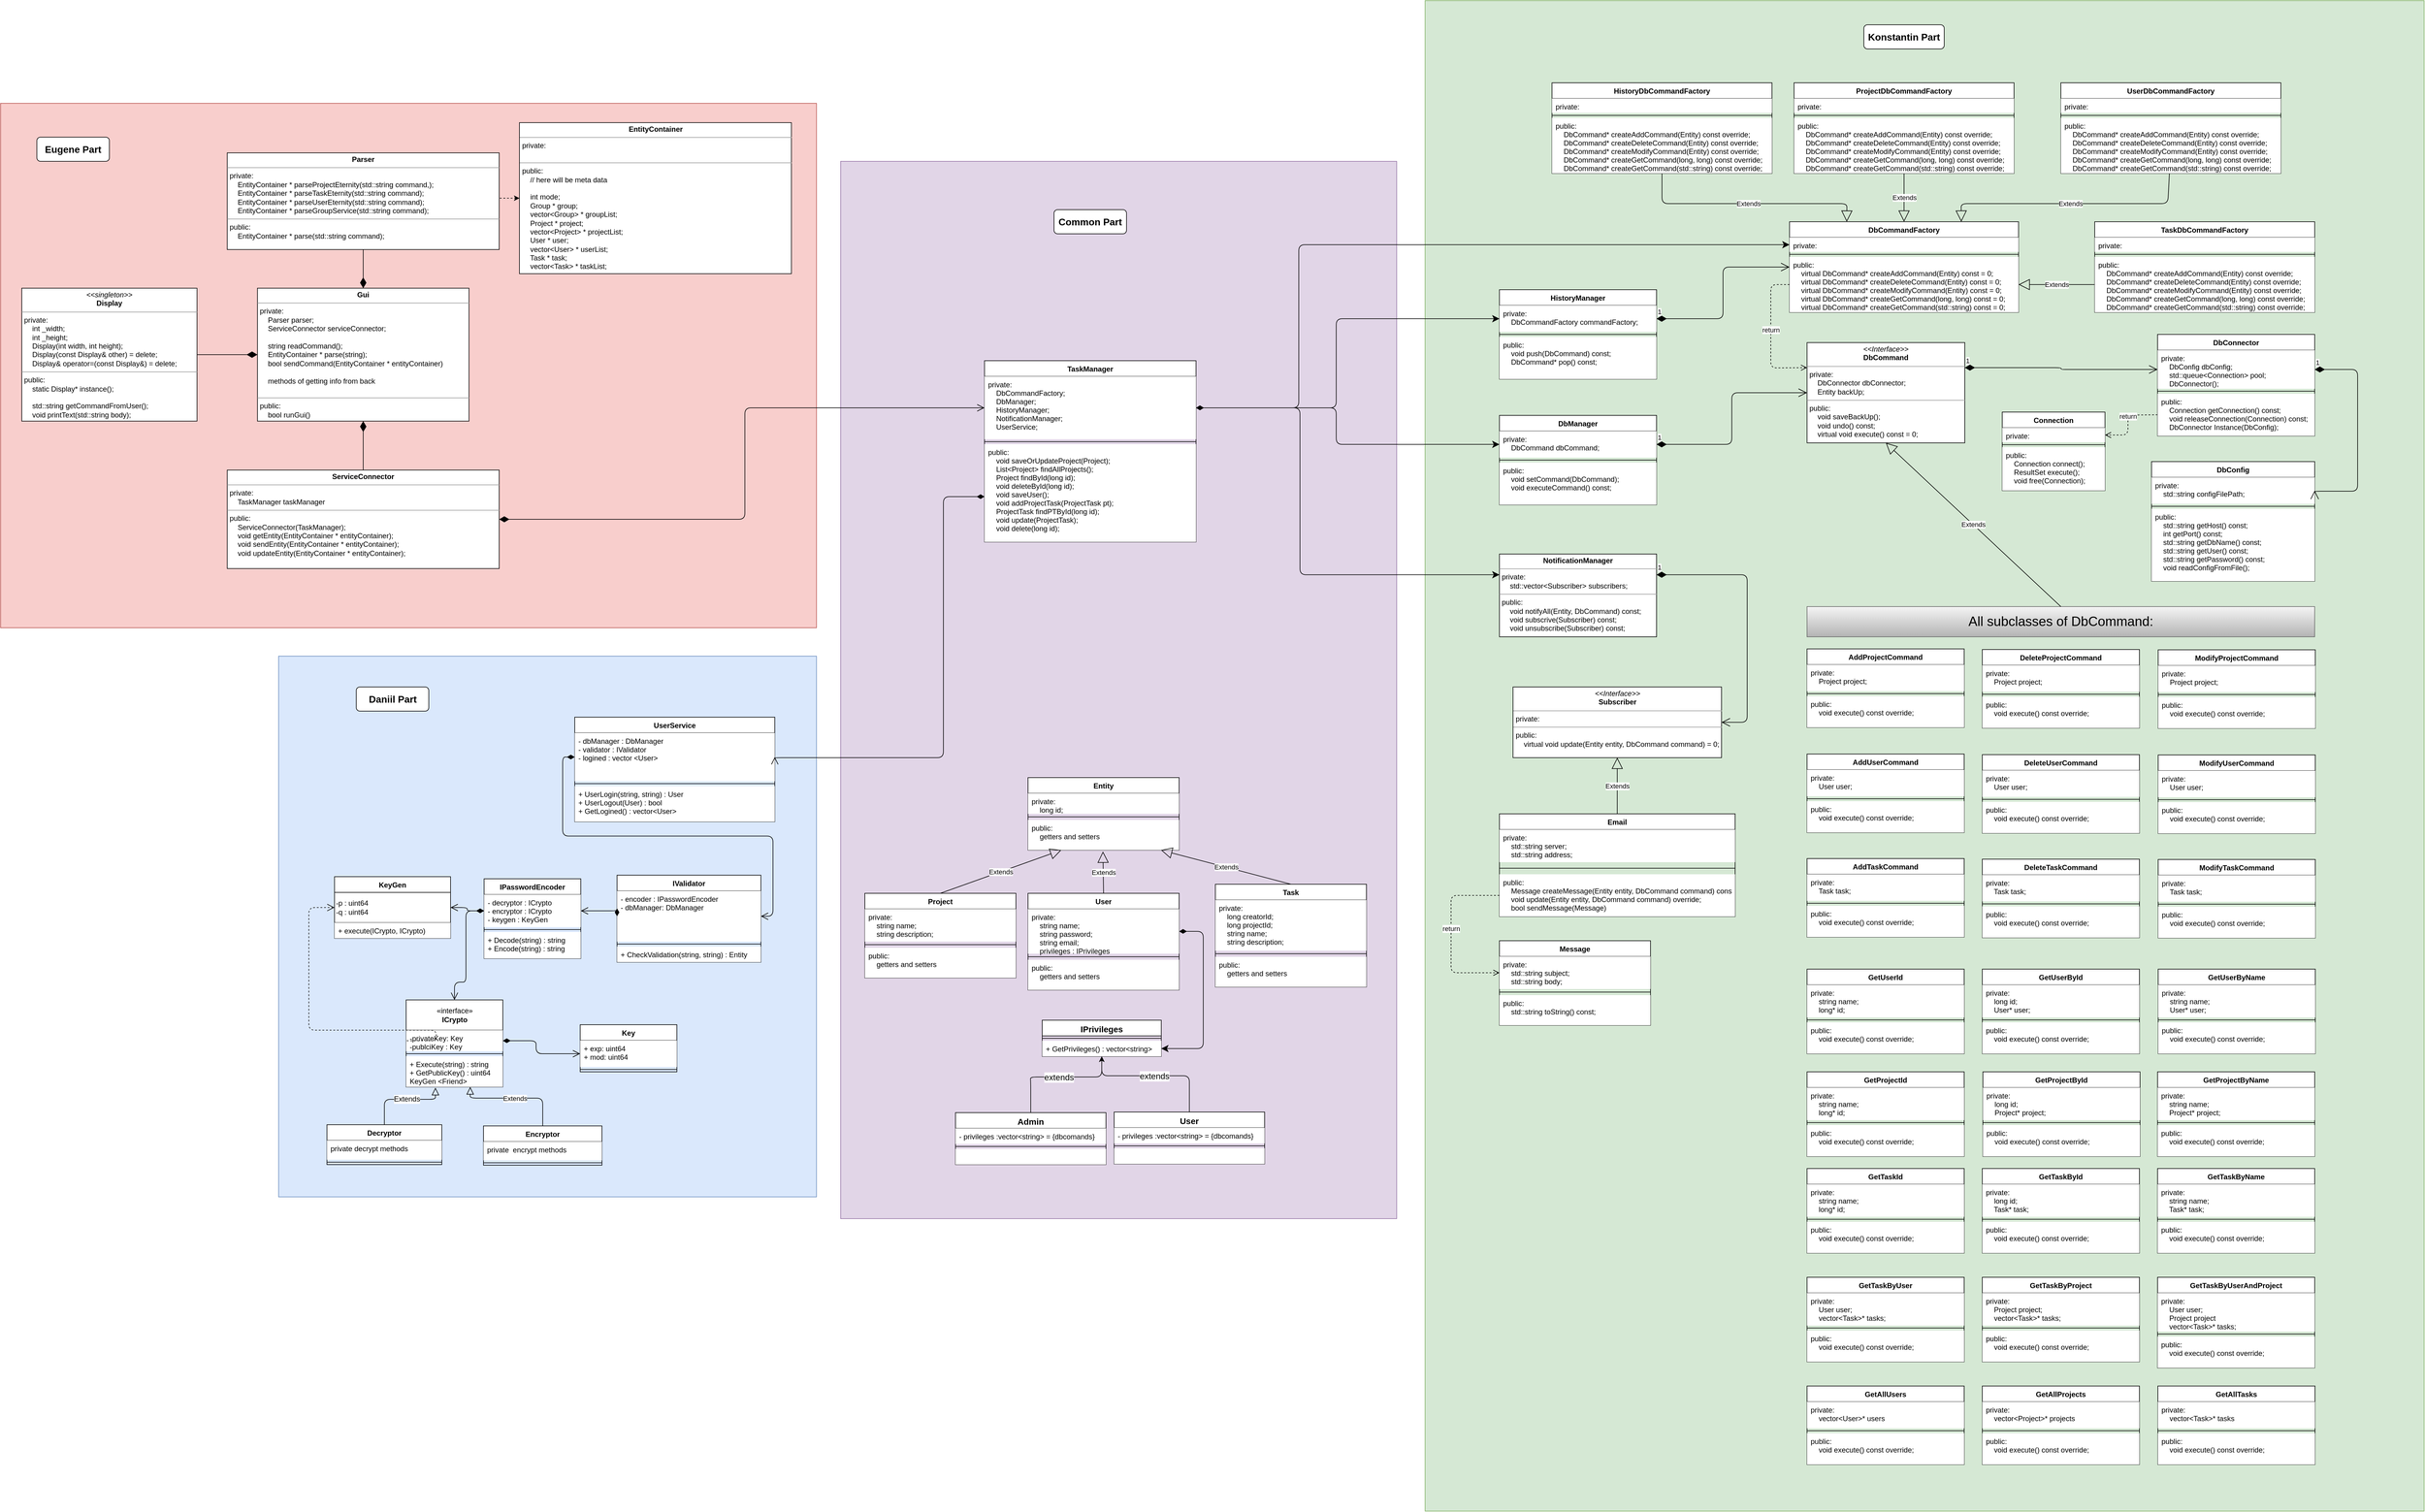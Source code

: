<mxfile version="12.3.3" pages="1"><diagram id="pbjVQ5MX_cFXf2rYGdtr" name="Page-1"><mxGraphModel dx="6459" dy="3040" grid="1" gridSize="10" guides="1" tooltips="1" connect="1" arrows="1" fold="1" page="1" pageScale="1" pageWidth="827" pageHeight="1169" math="0" shadow="0"><root><mxCell id="0"/><mxCell id="1" parent="0"/><mxCell id="Cvq3fQ-nl4abaJteXrLP-1" value="" style="rounded=0;whiteSpace=wrap;html=1;fillColor=#dae8fc;strokeColor=#6c8ebf;" vertex="1" parent="1"><mxGeometry x="200" y="1215" width="890" height="895" as="geometry"/></mxCell><mxCell id="Cvq3fQ-nl4abaJteXrLP-2" value="" style="rounded=0;whiteSpace=wrap;html=1;fillColor=#f8cecc;strokeColor=#b85450;" vertex="1" parent="1"><mxGeometry x="-260" y="300" width="1350" height="868" as="geometry"/></mxCell><mxCell id="Cvq3fQ-nl4abaJteXrLP-3" value="" style="rounded=0;whiteSpace=wrap;html=1;fillColor=#e1d5e7;strokeColor=#9673a6;" vertex="1" parent="1"><mxGeometry x="1130" y="396" width="920" height="1750" as="geometry"/></mxCell><mxCell id="Cvq3fQ-nl4abaJteXrLP-4" value="" style="rounded=0;whiteSpace=wrap;html=1;fillColor=#d5e8d4;strokeColor=#82b366;" vertex="1" parent="1"><mxGeometry x="2097" y="130" width="1653" height="2500" as="geometry"/></mxCell><mxCell id="Cvq3fQ-nl4abaJteXrLP-5" value="DbConnector" style="swimlane;fontStyle=1;align=center;verticalAlign=top;childLayout=stackLayout;horizontal=1;startSize=26;horizontalStack=0;resizeParent=1;resizeParentMax=0;resizeLast=0;collapsible=1;marginBottom=0;" vertex="1" parent="1"><mxGeometry x="3309" y="682.5" width="260" height="168" as="geometry"/></mxCell><mxCell id="Cvq3fQ-nl4abaJteXrLP-6" value="private:&#10;    DbConfig dbConfig;&#10;    std::queue&lt;Connection&gt; pool;&#10;    DbConnector();" style="text;strokeColor=none;fillColor=#ffffff;align=left;verticalAlign=top;spacingLeft=4;spacingRight=4;overflow=hidden;rotatable=0;points=[[0,0.5],[1,0.5]];portConstraint=eastwest;" vertex="1" parent="Cvq3fQ-nl4abaJteXrLP-5"><mxGeometry y="26" width="260" height="64" as="geometry"/></mxCell><mxCell id="Cvq3fQ-nl4abaJteXrLP-7" value="" style="line;strokeWidth=1;fillColor=none;align=left;verticalAlign=middle;spacingTop=-1;spacingLeft=3;spacingRight=3;rotatable=0;labelPosition=right;points=[];portConstraint=eastwest;" vertex="1" parent="Cvq3fQ-nl4abaJteXrLP-5"><mxGeometry y="90" width="260" height="8" as="geometry"/></mxCell><mxCell id="Cvq3fQ-nl4abaJteXrLP-8" value="public:&#10;    Connection getConnection() const;&#10;    void releaseConnection(Connection) const;&#10;    DbConnector Instance(DbConfig);" style="text;strokeColor=none;fillColor=#ffffff;align=left;verticalAlign=top;spacingLeft=4;spacingRight=4;overflow=hidden;rotatable=0;points=[[0,0.5],[1,0.5]];portConstraint=eastwest;" vertex="1" parent="Cvq3fQ-nl4abaJteXrLP-5"><mxGeometry y="98" width="260" height="70" as="geometry"/></mxCell><mxCell id="Cvq3fQ-nl4abaJteXrLP-9" value="DbConfig" style="swimlane;fontStyle=1;align=center;verticalAlign=top;childLayout=stackLayout;horizontal=1;startSize=26;horizontalStack=0;resizeParent=1;resizeParentMax=0;resizeLast=0;collapsible=1;marginBottom=0;" vertex="1" parent="1"><mxGeometry x="3299" y="893" width="270" height="198" as="geometry"/></mxCell><mxCell id="Cvq3fQ-nl4abaJteXrLP-10" value="private:&#10;    std::string configFilePath;" style="text;strokeColor=none;fillColor=#ffffff;align=left;verticalAlign=top;spacingLeft=4;spacingRight=4;overflow=hidden;rotatable=0;points=[[0,0.5],[1,0.5]];portConstraint=eastwest;" vertex="1" parent="Cvq3fQ-nl4abaJteXrLP-9"><mxGeometry y="26" width="270" height="44" as="geometry"/></mxCell><mxCell id="Cvq3fQ-nl4abaJteXrLP-11" value="" style="line;strokeWidth=1;fillColor=none;align=left;verticalAlign=middle;spacingTop=-1;spacingLeft=3;spacingRight=3;rotatable=0;labelPosition=right;points=[];portConstraint=eastwest;" vertex="1" parent="Cvq3fQ-nl4abaJteXrLP-9"><mxGeometry y="70" width="270" height="8" as="geometry"/></mxCell><mxCell id="Cvq3fQ-nl4abaJteXrLP-12" value="public:&#10;    std::string getHost() const;&#10;    int getPort() const;&#10;    std::string getDbName() const;&#10;    std::string getUser() const;&#10;    std::string getPassword() const;&#10;    void readConfigFromFile();&#10;" style="text;strokeColor=none;fillColor=#ffffff;align=left;verticalAlign=top;spacingLeft=4;spacingRight=4;overflow=hidden;rotatable=0;points=[[0,0.5],[1,0.5]];portConstraint=eastwest;" vertex="1" parent="Cvq3fQ-nl4abaJteXrLP-9"><mxGeometry y="78" width="270" height="120" as="geometry"/></mxCell><mxCell id="Cvq3fQ-nl4abaJteXrLP-13" value="Connection" style="swimlane;fontStyle=1;align=center;verticalAlign=top;childLayout=stackLayout;horizontal=1;startSize=26;horizontalStack=0;resizeParent=1;resizeParentMax=0;resizeLast=0;collapsible=1;marginBottom=0;" vertex="1" parent="1"><mxGeometry x="3052" y="811" width="170" height="130" as="geometry"/></mxCell><mxCell id="Cvq3fQ-nl4abaJteXrLP-14" value="private:" style="text;strokeColor=none;fillColor=#ffffff;align=left;verticalAlign=top;spacingLeft=4;spacingRight=4;overflow=hidden;rotatable=0;points=[[0,0.5],[1,0.5]];portConstraint=eastwest;" vertex="1" parent="Cvq3fQ-nl4abaJteXrLP-13"><mxGeometry y="26" width="170" height="24" as="geometry"/></mxCell><mxCell id="Cvq3fQ-nl4abaJteXrLP-15" value="" style="line;strokeWidth=1;fillColor=none;align=left;verticalAlign=middle;spacingTop=-1;spacingLeft=3;spacingRight=3;rotatable=0;labelPosition=right;points=[];portConstraint=eastwest;" vertex="1" parent="Cvq3fQ-nl4abaJteXrLP-13"><mxGeometry y="50" width="170" height="8" as="geometry"/></mxCell><mxCell id="Cvq3fQ-nl4abaJteXrLP-16" value="public:&#10;    Connection connect();&#10;    ResultSet execute();&#10;    void free(Connection);" style="text;strokeColor=none;fillColor=#ffffff;align=left;verticalAlign=top;spacingLeft=4;spacingRight=4;overflow=hidden;rotatable=0;points=[[0,0.5],[1,0.5]];portConstraint=eastwest;" vertex="1" parent="Cvq3fQ-nl4abaJteXrLP-13"><mxGeometry y="58" width="170" height="72" as="geometry"/></mxCell><mxCell id="Cvq3fQ-nl4abaJteXrLP-17" value="1" style="endArrow=open;html=1;endSize=12;startArrow=diamondThin;startSize=14;startFill=1;edgeStyle=orthogonalEdgeStyle;align=left;verticalAlign=bottom;entryX=1;entryY=0.5;entryDx=0;entryDy=0;exitX=1;exitY=0.5;exitDx=0;exitDy=0;" edge="1" parent="1" source="Cvq3fQ-nl4abaJteXrLP-6" target="Cvq3fQ-nl4abaJteXrLP-10"><mxGeometry x="-1" y="3" relative="1" as="geometry"><mxPoint x="3469" y="716" as="sourcePoint"/><mxPoint x="3599" y="743.5" as="targetPoint"/><Array as="points"><mxPoint x="3640" y="740"/><mxPoint x="3640" y="942"/></Array></mxGeometry></mxCell><mxCell id="Cvq3fQ-nl4abaJteXrLP-18" value="return" style="html=1;verticalAlign=bottom;endArrow=open;dashed=1;endSize=8;exitX=0;exitY=0.5;exitDx=0;exitDy=0;entryX=1;entryY=0.5;entryDx=0;entryDy=0;" edge="1" parent="1" source="Cvq3fQ-nl4abaJteXrLP-8" target="Cvq3fQ-nl4abaJteXrLP-14"><mxGeometry relative="1" as="geometry"><mxPoint x="3139" y="780.0" as="sourcePoint"/><mxPoint x="3300" y="886" as="targetPoint"/><Array as="points"><mxPoint x="3260" y="816"/><mxPoint x="3260" y="849"/></Array><mxPoint as="offset"/></mxGeometry></mxCell><mxCell id="Cvq3fQ-nl4abaJteXrLP-19" value="&lt;p style=&quot;margin: 0px ; margin-top: 4px ; text-align: center&quot;&gt;&lt;i&gt;&amp;lt;&amp;lt;Interface&amp;gt;&amp;gt;&lt;/i&gt;&lt;br&gt;&lt;b&gt;DbCommand&lt;/b&gt;&lt;/p&gt;&lt;hr size=&quot;1&quot;&gt;&lt;p style=&quot;margin: 0px ; margin-left: 4px&quot;&gt;private:&lt;/p&gt;&lt;p style=&quot;margin: 0px ; margin-left: 4px&quot;&gt;&amp;nbsp; &amp;nbsp; DbConnector dbConnector;&lt;/p&gt;&lt;p style=&quot;margin: 0px ; margin-left: 4px&quot;&gt;&amp;nbsp; &amp;nbsp; Entity backUp;&lt;br&gt;&lt;/p&gt;&lt;hr size=&quot;1&quot;&gt;&lt;p style=&quot;margin: 0px ; margin-left: 4px&quot;&gt;public:&lt;/p&gt;&lt;p style=&quot;margin: 0px ; margin-left: 4px&quot;&gt;&amp;nbsp; &amp;nbsp; void saveBackUp();&lt;/p&gt;&lt;p style=&quot;margin: 0px ; margin-left: 4px&quot;&gt;&lt;span&gt;&amp;nbsp; &amp;nbsp; void undo() const;&lt;/span&gt;&lt;/p&gt;&lt;p style=&quot;margin: 0px ; margin-left: 4px&quot;&gt;&lt;span&gt;&amp;nbsp; &amp;nbsp; virtual void execute() const = 0;&amp;nbsp; &amp;nbsp;&amp;nbsp;&lt;/span&gt;&lt;/p&gt;&lt;p style=&quot;margin: 0px ; margin-left: 4px&quot;&gt;&lt;br&gt;&lt;/p&gt;&lt;p style=&quot;margin: 0px ; margin-left: 4px&quot;&gt;&lt;br&gt;&lt;/p&gt;" style="verticalAlign=top;align=left;overflow=fill;fontSize=12;fontFamily=Helvetica;html=1;" vertex="1" parent="1"><mxGeometry x="2729" y="696" width="261" height="166" as="geometry"/></mxCell><mxCell id="Cvq3fQ-nl4abaJteXrLP-20" value="1" style="endArrow=open;html=1;endSize=12;startArrow=diamondThin;startSize=14;startFill=1;edgeStyle=orthogonalEdgeStyle;align=left;verticalAlign=bottom;exitX=1;exitY=0.25;exitDx=0;exitDy=0;" edge="1" parent="1" source="Cvq3fQ-nl4abaJteXrLP-19" target="Cvq3fQ-nl4abaJteXrLP-6"><mxGeometry x="-1" y="3" relative="1" as="geometry"><mxPoint x="2998.857" y="756.143" as="sourcePoint"/><mxPoint x="3128.857" y="756.143" as="targetPoint"/></mxGeometry></mxCell><mxCell id="Cvq3fQ-nl4abaJteXrLP-21" value="DbManager" style="swimlane;fontStyle=1;align=center;verticalAlign=top;childLayout=stackLayout;horizontal=1;startSize=26;horizontalStack=0;resizeParent=1;resizeParentMax=0;resizeLast=0;collapsible=1;marginBottom=0;" vertex="1" parent="1"><mxGeometry x="2220" y="816.5" width="260" height="148" as="geometry"/></mxCell><mxCell id="Cvq3fQ-nl4abaJteXrLP-22" value="private:&#10;    DbCommand dbCommand;" style="text;strokeColor=none;fillColor=#ffffff;align=left;verticalAlign=top;spacingLeft=4;spacingRight=4;overflow=hidden;rotatable=0;points=[[0,0.5],[1,0.5]];portConstraint=eastwest;" vertex="1" parent="Cvq3fQ-nl4abaJteXrLP-21"><mxGeometry y="26" width="260" height="44" as="geometry"/></mxCell><mxCell id="Cvq3fQ-nl4abaJteXrLP-23" value="" style="line;strokeWidth=1;fillColor=none;align=left;verticalAlign=middle;spacingTop=-1;spacingLeft=3;spacingRight=3;rotatable=0;labelPosition=right;points=[];portConstraint=eastwest;" vertex="1" parent="Cvq3fQ-nl4abaJteXrLP-21"><mxGeometry y="70" width="260" height="8" as="geometry"/></mxCell><mxCell id="Cvq3fQ-nl4abaJteXrLP-24" value="public:&#10;    void setCommand(DbCommand);&#10;    void executeCommand() const;" style="text;strokeColor=none;fillColor=#ffffff;align=left;verticalAlign=top;spacingLeft=4;spacingRight=4;overflow=hidden;rotatable=0;points=[[0,0.5],[1,0.5]];portConstraint=eastwest;" vertex="1" parent="Cvq3fQ-nl4abaJteXrLP-21"><mxGeometry y="78" width="260" height="70" as="geometry"/></mxCell><mxCell id="Cvq3fQ-nl4abaJteXrLP-25" value="HistoryManager" style="swimlane;fontStyle=1;align=center;verticalAlign=top;childLayout=stackLayout;horizontal=1;startSize=26;horizontalStack=0;resizeParent=1;resizeParentMax=0;resizeLast=0;collapsible=1;marginBottom=0;" vertex="1" parent="1"><mxGeometry x="2220" y="608.5" width="260" height="148" as="geometry"/></mxCell><mxCell id="Cvq3fQ-nl4abaJteXrLP-26" value="private:&#10;    DbCommandFactory commandFactory; " style="text;strokeColor=none;fillColor=#ffffff;align=left;verticalAlign=top;spacingLeft=4;spacingRight=4;overflow=hidden;rotatable=0;points=[[0,0.5],[1,0.5]];portConstraint=eastwest;" vertex="1" parent="Cvq3fQ-nl4abaJteXrLP-25"><mxGeometry y="26" width="260" height="44" as="geometry"/></mxCell><mxCell id="Cvq3fQ-nl4abaJteXrLP-27" value="" style="line;strokeWidth=1;fillColor=none;align=left;verticalAlign=middle;spacingTop=-1;spacingLeft=3;spacingRight=3;rotatable=0;labelPosition=right;points=[];portConstraint=eastwest;" vertex="1" parent="Cvq3fQ-nl4abaJteXrLP-25"><mxGeometry y="70" width="260" height="8" as="geometry"/></mxCell><mxCell id="Cvq3fQ-nl4abaJteXrLP-28" value="public:&#10;    void push(DbCommand) const;&#10;    DbCommand* pop() const;" style="text;strokeColor=none;fillColor=#ffffff;align=left;verticalAlign=top;spacingLeft=4;spacingRight=4;overflow=hidden;rotatable=0;points=[[0,0.5],[1,0.5]];portConstraint=eastwest;" vertex="1" parent="Cvq3fQ-nl4abaJteXrLP-25"><mxGeometry y="78" width="260" height="70" as="geometry"/></mxCell><mxCell id="Cvq3fQ-nl4abaJteXrLP-29" value="1" style="endArrow=open;html=1;endSize=12;startArrow=diamondThin;startSize=14;startFill=1;edgeStyle=orthogonalEdgeStyle;align=left;verticalAlign=bottom;exitX=1;exitY=0.5;exitDx=0;exitDy=0;" edge="1" parent="1" source="Cvq3fQ-nl4abaJteXrLP-22" target="Cvq3fQ-nl4abaJteXrLP-19"><mxGeometry x="-1" y="3" relative="1" as="geometry"><mxPoint x="2418.786" y="726" as="sourcePoint"/><mxPoint x="2597.5" y="743.143" as="targetPoint"/></mxGeometry></mxCell><mxCell id="Cvq3fQ-nl4abaJteXrLP-30" value="&lt;p style=&quot;margin: 0px ; margin-top: 4px ; text-align: center&quot;&gt;&lt;i&gt;&amp;lt;&amp;lt;Interface&amp;gt;&amp;gt;&lt;/i&gt;&lt;br&gt;&lt;b&gt;Subscriber&lt;/b&gt;&lt;/p&gt;&lt;hr size=&quot;1&quot;&gt;&lt;p style=&quot;margin: 0px ; margin-left: 4px&quot;&gt;private:&lt;/p&gt;&lt;hr size=&quot;1&quot;&gt;&lt;p style=&quot;margin: 0px ; margin-left: 4px&quot;&gt;public:&lt;/p&gt;&lt;p style=&quot;margin: 0px ; margin-left: 4px&quot;&gt;&amp;nbsp; &amp;nbsp; virtual void update(Entity entity, DbCommand command) = 0;&lt;/p&gt;&lt;p style=&quot;margin: 0px ; margin-left: 4px&quot;&gt;&amp;nbsp; &amp;nbsp;&amp;nbsp;&lt;/p&gt;&lt;p style=&quot;margin: 0px ; margin-left: 4px&quot;&gt;&lt;br&gt;&lt;/p&gt;&lt;p style=&quot;margin: 0px ; margin-left: 4px&quot;&gt;&lt;br&gt;&lt;/p&gt;" style="verticalAlign=top;align=left;overflow=fill;fontSize=12;fontFamily=Helvetica;html=1;" vertex="1" parent="1"><mxGeometry x="2242.5" y="1266" width="345" height="117" as="geometry"/></mxCell><mxCell id="Cvq3fQ-nl4abaJteXrLP-31" value="&lt;p style=&quot;margin: 0px ; margin-top: 4px ; text-align: center&quot;&gt;&lt;b&gt;NotificationManager&lt;/b&gt;&lt;br&gt;&lt;/p&gt;&lt;hr size=&quot;1&quot;&gt;&lt;p style=&quot;margin: 0px ; margin-left: 4px&quot;&gt;private:&lt;/p&gt;&lt;p style=&quot;margin: 0px ; margin-left: 4px&quot;&gt;&amp;nbsp; &amp;nbsp; std::vector&amp;lt;Subscriber&amp;gt; subscribers;&lt;/p&gt;&lt;hr size=&quot;1&quot;&gt;&lt;p style=&quot;margin: 0px ; margin-left: 4px&quot;&gt;public:&lt;/p&gt;&lt;p style=&quot;margin: 0px ; margin-left: 4px&quot;&gt;&amp;nbsp; &amp;nbsp; void notifyAll(Entity, DbCommand) const;&lt;/p&gt;&lt;p style=&quot;margin: 0px ; margin-left: 4px&quot;&gt;&amp;nbsp; &amp;nbsp; void subscrive(Subscriber) const;&amp;nbsp;&lt;/p&gt;&lt;p style=&quot;margin: 0px ; margin-left: 4px&quot;&gt;&amp;nbsp; &amp;nbsp; void unsubscribe(Subscriber) const;&lt;/p&gt;&lt;p style=&quot;margin: 0px ; margin-left: 4px&quot;&gt;&lt;br&gt;&lt;/p&gt;&lt;p style=&quot;margin: 0px ; margin-left: 4px&quot;&gt;&lt;br&gt;&lt;/p&gt;" style="verticalAlign=top;align=left;overflow=fill;fontSize=12;fontFamily=Helvetica;html=1;" vertex="1" parent="1"><mxGeometry x="2220" y="1046" width="260" height="137" as="geometry"/></mxCell><mxCell id="Cvq3fQ-nl4abaJteXrLP-32" value="1" style="endArrow=open;html=1;endSize=12;startArrow=diamondThin;startSize=14;startFill=1;edgeStyle=orthogonalEdgeStyle;align=left;verticalAlign=bottom;entryX=1;entryY=0.5;entryDx=0;entryDy=0;exitX=1;exitY=0.25;exitDx=0;exitDy=0;" edge="1" parent="1" source="Cvq3fQ-nl4abaJteXrLP-31" target="Cvq3fQ-nl4abaJteXrLP-30"><mxGeometry x="-1" y="3" relative="1" as="geometry"><mxPoint x="2630" y="1156" as="sourcePoint"/><mxPoint x="2042" y="1083" as="targetPoint"/><Array as="points"><mxPoint x="2630" y="1080"/><mxPoint x="2630" y="1324"/></Array></mxGeometry></mxCell><mxCell id="Cvq3fQ-nl4abaJteXrLP-33" value="Email" style="swimlane;fontStyle=1;align=center;verticalAlign=top;childLayout=stackLayout;horizontal=1;startSize=26;horizontalStack=0;resizeParent=1;resizeParentMax=0;resizeLast=0;collapsible=1;marginBottom=0;" vertex="1" parent="1"><mxGeometry x="2220" y="1476" width="390" height="170" as="geometry"/></mxCell><mxCell id="Cvq3fQ-nl4abaJteXrLP-34" value="private:&#10;    std::string server;&#10;    std::string address;" style="text;strokeColor=none;fillColor=#ffffff;align=left;verticalAlign=top;spacingLeft=4;spacingRight=4;overflow=hidden;rotatable=0;points=[[0,0.5],[1,0.5]];portConstraint=eastwest;" vertex="1" parent="Cvq3fQ-nl4abaJteXrLP-33"><mxGeometry y="26" width="390" height="54" as="geometry"/></mxCell><mxCell id="Cvq3fQ-nl4abaJteXrLP-35" value="" style="line;strokeWidth=1;fillColor=none;align=left;verticalAlign=middle;spacingTop=-1;spacingLeft=3;spacingRight=3;rotatable=0;labelPosition=right;points=[];portConstraint=eastwest;" vertex="1" parent="Cvq3fQ-nl4abaJteXrLP-33"><mxGeometry y="80" width="390" height="20" as="geometry"/></mxCell><mxCell id="Cvq3fQ-nl4abaJteXrLP-36" value="public:&#10;    Message createMessage(Entity entity, DbCommand command) const;&#10;    void update(Entity entity, DbCommand command) override;&#10;    bool sendMessage(Message)" style="text;strokeColor=none;fillColor=#ffffff;align=left;verticalAlign=top;spacingLeft=4;spacingRight=4;overflow=hidden;rotatable=0;points=[[0,0.5],[1,0.5]];portConstraint=eastwest;" vertex="1" parent="Cvq3fQ-nl4abaJteXrLP-33"><mxGeometry y="100" width="390" height="70" as="geometry"/></mxCell><mxCell id="Cvq3fQ-nl4abaJteXrLP-37" value="Message" style="swimlane;fontStyle=1;align=center;verticalAlign=top;childLayout=stackLayout;horizontal=1;startSize=26;horizontalStack=0;resizeParent=1;resizeParentMax=0;resizeLast=0;collapsible=1;marginBottom=0;" vertex="1" parent="1"><mxGeometry x="2220" y="1686" width="250" height="140" as="geometry"/></mxCell><mxCell id="Cvq3fQ-nl4abaJteXrLP-38" value="private:&#10;    std::string subject;&#10;    std::string body;" style="text;strokeColor=none;fillColor=#ffffff;align=left;verticalAlign=top;spacingLeft=4;spacingRight=4;overflow=hidden;rotatable=0;points=[[0,0.5],[1,0.5]];portConstraint=eastwest;" vertex="1" parent="Cvq3fQ-nl4abaJteXrLP-37"><mxGeometry y="26" width="250" height="54" as="geometry"/></mxCell><mxCell id="Cvq3fQ-nl4abaJteXrLP-39" value="" style="line;strokeWidth=1;fillColor=none;align=left;verticalAlign=middle;spacingTop=-1;spacingLeft=3;spacingRight=3;rotatable=0;labelPosition=right;points=[];portConstraint=eastwest;" vertex="1" parent="Cvq3fQ-nl4abaJteXrLP-37"><mxGeometry y="80" width="250" height="10" as="geometry"/></mxCell><mxCell id="Cvq3fQ-nl4abaJteXrLP-40" value="public:&#10;    std::string toString() const;" style="text;strokeColor=none;fillColor=#ffffff;align=left;verticalAlign=top;spacingLeft=4;spacingRight=4;overflow=hidden;rotatable=0;points=[[0,0.5],[1,0.5]];portConstraint=eastwest;" vertex="1" parent="Cvq3fQ-nl4abaJteXrLP-37"><mxGeometry y="90" width="250" height="50" as="geometry"/></mxCell><mxCell id="Cvq3fQ-nl4abaJteXrLP-41" value="Extends" style="endArrow=block;endSize=16;endFill=0;html=1;entryX=0.5;entryY=1;entryDx=0;entryDy=0;exitX=0.5;exitY=0;exitDx=0;exitDy=0;" edge="1" parent="1" source="Cvq3fQ-nl4abaJteXrLP-33" target="Cvq3fQ-nl4abaJteXrLP-30"><mxGeometry width="160" relative="1" as="geometry"><mxPoint x="2334.5" y="1513" as="sourcePoint"/><mxPoint x="2334.5" y="1431.0" as="targetPoint"/></mxGeometry></mxCell><mxCell id="Cvq3fQ-nl4abaJteXrLP-42" value="return" style="html=1;verticalAlign=bottom;endArrow=open;dashed=1;endSize=8;exitX=0;exitY=0.5;exitDx=0;exitDy=0;entryX=0;entryY=0.5;entryDx=0;entryDy=0;" edge="1" parent="1" source="Cvq3fQ-nl4abaJteXrLP-36" target="Cvq3fQ-nl4abaJteXrLP-38"><mxGeometry relative="1" as="geometry"><mxPoint x="2140" y="1648" as="sourcePoint"/><mxPoint x="2140" y="1762" as="targetPoint"/><Array as="points"><mxPoint x="2140" y="1611"/><mxPoint x="2140" y="1739"/></Array><mxPoint as="offset"/></mxGeometry></mxCell><mxCell id="Cvq3fQ-nl4abaJteXrLP-43" value="DbCommandFactory" style="swimlane;fontStyle=1;align=center;verticalAlign=top;childLayout=stackLayout;horizontal=1;startSize=26;horizontalStack=0;resizeParent=1;resizeParentMax=0;resizeLast=0;collapsible=1;marginBottom=0;" vertex="1" parent="1"><mxGeometry x="2700" y="496" width="379" height="150" as="geometry"/></mxCell><mxCell id="Cvq3fQ-nl4abaJteXrLP-44" value="private:" style="text;strokeColor=none;fillColor=#ffffff;align=left;verticalAlign=top;spacingLeft=4;spacingRight=4;overflow=hidden;rotatable=0;points=[[0,0.5],[1,0.5]];portConstraint=eastwest;" vertex="1" parent="Cvq3fQ-nl4abaJteXrLP-43"><mxGeometry y="26" width="379" height="24" as="geometry"/></mxCell><mxCell id="Cvq3fQ-nl4abaJteXrLP-45" value="" style="line;strokeWidth=1;fillColor=none;align=left;verticalAlign=middle;spacingTop=-1;spacingLeft=3;spacingRight=3;rotatable=0;labelPosition=right;points=[];portConstraint=eastwest;" vertex="1" parent="Cvq3fQ-nl4abaJteXrLP-43"><mxGeometry y="50" width="379" height="8" as="geometry"/></mxCell><mxCell id="Cvq3fQ-nl4abaJteXrLP-46" value="public:&#10;    virtual DbCommand* createAddCommand(Entity) const = 0;&#10;    virtual DbCommand* createDeleteCommand(Entity) const = 0;&#10;    virtual DbCommand* createModifyCommand(Entity) const = 0;&#10;    virtual DbCommand* createGetCommand(long, long) const = 0;&#10;    virtual DbCommand* createGetCommand(std::string) const = 0;" style="text;strokeColor=none;fillColor=#ffffff;align=left;verticalAlign=top;spacingLeft=4;spacingRight=4;overflow=hidden;rotatable=0;points=[[0,0.5],[1,0.5]];portConstraint=eastwest;" vertex="1" parent="Cvq3fQ-nl4abaJteXrLP-43"><mxGeometry y="58" width="379" height="92" as="geometry"/></mxCell><mxCell id="Cvq3fQ-nl4abaJteXrLP-47" value="1" style="endArrow=open;html=1;endSize=12;startArrow=diamondThin;startSize=14;startFill=1;edgeStyle=orthogonalEdgeStyle;align=left;verticalAlign=bottom;exitX=1;exitY=0.5;exitDx=0;exitDy=0;entryX=0;entryY=0.5;entryDx=0;entryDy=0;" edge="1" parent="1" source="Cvq3fQ-nl4abaJteXrLP-26" target="Cvq3fQ-nl4abaJteXrLP-43"><mxGeometry x="-1" y="3" relative="1" as="geometry"><mxPoint x="2668.824" y="664" as="sourcePoint"/><mxPoint x="2848" y="680.471" as="targetPoint"/><Array as="points"><mxPoint x="2590" y="657"/><mxPoint x="2590" y="571"/></Array></mxGeometry></mxCell><mxCell id="Cvq3fQ-nl4abaJteXrLP-48" value="return" style="html=1;verticalAlign=bottom;endArrow=open;dashed=1;endSize=8;exitX=0;exitY=0.5;exitDx=0;exitDy=0;entryX=0;entryY=0.25;entryDx=0;entryDy=0;" edge="1" parent="1" source="Cvq3fQ-nl4abaJteXrLP-46" target="Cvq3fQ-nl4abaJteXrLP-19"><mxGeometry relative="1" as="geometry"><mxPoint x="2700" y="633.5" as="sourcePoint"/><mxPoint x="2700" y="758.5" as="targetPoint"/><Array as="points"><mxPoint x="2669" y="600"/><mxPoint x="2669" y="738"/></Array><mxPoint as="offset"/></mxGeometry></mxCell><mxCell id="Cvq3fQ-nl4abaJteXrLP-49" value="AddProjectCommand" style="swimlane;fontStyle=1;align=center;verticalAlign=top;childLayout=stackLayout;horizontal=1;startSize=26;horizontalStack=0;resizeParent=1;resizeParentMax=0;resizeLast=0;collapsible=1;marginBottom=0;fillColor=#ffffff;" vertex="1" parent="1"><mxGeometry x="2729" y="1203" width="260" height="130" as="geometry"/></mxCell><mxCell id="Cvq3fQ-nl4abaJteXrLP-50" value="private:&#10;    Project project;" style="text;strokeColor=none;fillColor=#ffffff;align=left;verticalAlign=top;spacingLeft=4;spacingRight=4;overflow=hidden;rotatable=0;points=[[0,0.5],[1,0.5]];portConstraint=eastwest;" vertex="1" parent="Cvq3fQ-nl4abaJteXrLP-49"><mxGeometry y="26" width="260" height="44" as="geometry"/></mxCell><mxCell id="Cvq3fQ-nl4abaJteXrLP-51" value="" style="line;strokeWidth=1;fillColor=#ffffff;align=left;verticalAlign=middle;spacingTop=-1;spacingLeft=3;spacingRight=3;rotatable=0;labelPosition=right;points=[];portConstraint=eastwest;" vertex="1" parent="Cvq3fQ-nl4abaJteXrLP-49"><mxGeometry y="70" width="260" height="8" as="geometry"/></mxCell><mxCell id="Cvq3fQ-nl4abaJteXrLP-52" value="public:&#10;    void execute() const override;" style="text;strokeColor=none;fillColor=#ffffff;align=left;verticalAlign=top;spacingLeft=4;spacingRight=4;overflow=hidden;rotatable=0;points=[[0,0.5],[1,0.5]];portConstraint=eastwest;" vertex="1" parent="Cvq3fQ-nl4abaJteXrLP-49"><mxGeometry y="78" width="260" height="52" as="geometry"/></mxCell><mxCell id="Cvq3fQ-nl4abaJteXrLP-53" value="AddTaskCommand" style="swimlane;fontStyle=1;align=center;verticalAlign=top;childLayout=stackLayout;horizontal=1;startSize=26;horizontalStack=0;resizeParent=1;resizeParentMax=0;resizeLast=0;collapsible=1;marginBottom=0;fillColor=#ffffff;" vertex="1" parent="1"><mxGeometry x="2729" y="1550" width="260" height="130" as="geometry"/></mxCell><mxCell id="Cvq3fQ-nl4abaJteXrLP-54" value="private:&#10;    Task task;" style="text;strokeColor=none;fillColor=#ffffff;align=left;verticalAlign=top;spacingLeft=4;spacingRight=4;overflow=hidden;rotatable=0;points=[[0,0.5],[1,0.5]];portConstraint=eastwest;" vertex="1" parent="Cvq3fQ-nl4abaJteXrLP-53"><mxGeometry y="26" width="260" height="44" as="geometry"/></mxCell><mxCell id="Cvq3fQ-nl4abaJteXrLP-55" value="" style="line;strokeWidth=1;fillColor=#ffffff;align=left;verticalAlign=middle;spacingTop=-1;spacingLeft=3;spacingRight=3;rotatable=0;labelPosition=right;points=[];portConstraint=eastwest;" vertex="1" parent="Cvq3fQ-nl4abaJteXrLP-53"><mxGeometry y="70" width="260" height="8" as="geometry"/></mxCell><mxCell id="Cvq3fQ-nl4abaJteXrLP-56" value="public:&#10;    void execute() const override;" style="text;strokeColor=none;fillColor=#ffffff;align=left;verticalAlign=top;spacingLeft=4;spacingRight=4;overflow=hidden;rotatable=0;points=[[0,0.5],[1,0.5]];portConstraint=eastwest;" vertex="1" parent="Cvq3fQ-nl4abaJteXrLP-53"><mxGeometry y="78" width="260" height="52" as="geometry"/></mxCell><mxCell id="Cvq3fQ-nl4abaJteXrLP-57" value="AddUserCommand" style="swimlane;fontStyle=1;align=center;verticalAlign=top;childLayout=stackLayout;horizontal=1;startSize=26;horizontalStack=0;resizeParent=1;resizeParentMax=0;resizeLast=0;collapsible=1;marginBottom=0;fillColor=#ffffff;" vertex="1" parent="1"><mxGeometry x="2729" y="1377" width="260" height="130" as="geometry"/></mxCell><mxCell id="Cvq3fQ-nl4abaJteXrLP-58" value="private:&#10;    User user;" style="text;strokeColor=none;fillColor=#ffffff;align=left;verticalAlign=top;spacingLeft=4;spacingRight=4;overflow=hidden;rotatable=0;points=[[0,0.5],[1,0.5]];portConstraint=eastwest;" vertex="1" parent="Cvq3fQ-nl4abaJteXrLP-57"><mxGeometry y="26" width="260" height="44" as="geometry"/></mxCell><mxCell id="Cvq3fQ-nl4abaJteXrLP-59" value="" style="line;strokeWidth=1;fillColor=#ffffff;align=left;verticalAlign=middle;spacingTop=-1;spacingLeft=3;spacingRight=3;rotatable=0;labelPosition=right;points=[];portConstraint=eastwest;" vertex="1" parent="Cvq3fQ-nl4abaJteXrLP-57"><mxGeometry y="70" width="260" height="8" as="geometry"/></mxCell><mxCell id="Cvq3fQ-nl4abaJteXrLP-60" value="public:&#10;    void execute() const override;" style="text;strokeColor=none;fillColor=#ffffff;align=left;verticalAlign=top;spacingLeft=4;spacingRight=4;overflow=hidden;rotatable=0;points=[[0,0.5],[1,0.5]];portConstraint=eastwest;" vertex="1" parent="Cvq3fQ-nl4abaJteXrLP-57"><mxGeometry y="78" width="260" height="52" as="geometry"/></mxCell><mxCell id="Cvq3fQ-nl4abaJteXrLP-61" value="DeleteProjectCommand" style="swimlane;fontStyle=1;align=center;verticalAlign=top;childLayout=stackLayout;horizontal=1;startSize=26;horizontalStack=0;resizeParent=1;resizeParentMax=0;resizeLast=0;collapsible=1;marginBottom=0;fillColor=#ffffff;" vertex="1" parent="1"><mxGeometry x="3019" y="1204" width="260" height="130" as="geometry"/></mxCell><mxCell id="Cvq3fQ-nl4abaJteXrLP-62" value="private:&#10;    Project project;" style="text;strokeColor=none;fillColor=#ffffff;align=left;verticalAlign=top;spacingLeft=4;spacingRight=4;overflow=hidden;rotatable=0;points=[[0,0.5],[1,0.5]];portConstraint=eastwest;" vertex="1" parent="Cvq3fQ-nl4abaJteXrLP-61"><mxGeometry y="26" width="260" height="44" as="geometry"/></mxCell><mxCell id="Cvq3fQ-nl4abaJteXrLP-63" value="" style="line;strokeWidth=1;fillColor=#ffffff;align=left;verticalAlign=middle;spacingTop=-1;spacingLeft=3;spacingRight=3;rotatable=0;labelPosition=right;points=[];portConstraint=eastwest;" vertex="1" parent="Cvq3fQ-nl4abaJteXrLP-61"><mxGeometry y="70" width="260" height="8" as="geometry"/></mxCell><mxCell id="Cvq3fQ-nl4abaJteXrLP-64" value="public:&#10;    void execute() const override;" style="text;strokeColor=none;fillColor=#ffffff;align=left;verticalAlign=top;spacingLeft=4;spacingRight=4;overflow=hidden;rotatable=0;points=[[0,0.5],[1,0.5]];portConstraint=eastwest;" vertex="1" parent="Cvq3fQ-nl4abaJteXrLP-61"><mxGeometry y="78" width="260" height="52" as="geometry"/></mxCell><mxCell id="Cvq3fQ-nl4abaJteXrLP-65" value="DeleteTaskCommand" style="swimlane;fontStyle=1;align=center;verticalAlign=top;childLayout=stackLayout;horizontal=1;startSize=26;horizontalStack=0;resizeParent=1;resizeParentMax=0;resizeLast=0;collapsible=1;marginBottom=0;fillColor=#ffffff;" vertex="1" parent="1"><mxGeometry x="3019" y="1551" width="260" height="130" as="geometry"/></mxCell><mxCell id="Cvq3fQ-nl4abaJteXrLP-66" value="private:&#10;    Task task;" style="text;strokeColor=none;fillColor=#ffffff;align=left;verticalAlign=top;spacingLeft=4;spacingRight=4;overflow=hidden;rotatable=0;points=[[0,0.5],[1,0.5]];portConstraint=eastwest;" vertex="1" parent="Cvq3fQ-nl4abaJteXrLP-65"><mxGeometry y="26" width="260" height="44" as="geometry"/></mxCell><mxCell id="Cvq3fQ-nl4abaJteXrLP-67" value="" style="line;strokeWidth=1;fillColor=#ffffff;align=left;verticalAlign=middle;spacingTop=-1;spacingLeft=3;spacingRight=3;rotatable=0;labelPosition=right;points=[];portConstraint=eastwest;" vertex="1" parent="Cvq3fQ-nl4abaJteXrLP-65"><mxGeometry y="70" width="260" height="8" as="geometry"/></mxCell><mxCell id="Cvq3fQ-nl4abaJteXrLP-68" value="public:&#10;    void execute() const override;" style="text;strokeColor=none;fillColor=#ffffff;align=left;verticalAlign=top;spacingLeft=4;spacingRight=4;overflow=hidden;rotatable=0;points=[[0,0.5],[1,0.5]];portConstraint=eastwest;" vertex="1" parent="Cvq3fQ-nl4abaJteXrLP-65"><mxGeometry y="78" width="260" height="52" as="geometry"/></mxCell><mxCell id="Cvq3fQ-nl4abaJteXrLP-69" value="DeleteUserCommand" style="swimlane;fontStyle=1;align=center;verticalAlign=top;childLayout=stackLayout;horizontal=1;startSize=26;horizontalStack=0;resizeParent=1;resizeParentMax=0;resizeLast=0;collapsible=1;marginBottom=0;fillColor=#ffffff;" vertex="1" parent="1"><mxGeometry x="3019" y="1378" width="260" height="130" as="geometry"/></mxCell><mxCell id="Cvq3fQ-nl4abaJteXrLP-70" value="private:&#10;    User user;" style="text;strokeColor=none;fillColor=#ffffff;align=left;verticalAlign=top;spacingLeft=4;spacingRight=4;overflow=hidden;rotatable=0;points=[[0,0.5],[1,0.5]];portConstraint=eastwest;" vertex="1" parent="Cvq3fQ-nl4abaJteXrLP-69"><mxGeometry y="26" width="260" height="44" as="geometry"/></mxCell><mxCell id="Cvq3fQ-nl4abaJteXrLP-71" value="" style="line;strokeWidth=1;fillColor=#ffffff;align=left;verticalAlign=middle;spacingTop=-1;spacingLeft=3;spacingRight=3;rotatable=0;labelPosition=right;points=[];portConstraint=eastwest;" vertex="1" parent="Cvq3fQ-nl4abaJteXrLP-69"><mxGeometry y="70" width="260" height="8" as="geometry"/></mxCell><mxCell id="Cvq3fQ-nl4abaJteXrLP-72" value="public:&#10;    void execute() const override;" style="text;strokeColor=none;fillColor=#ffffff;align=left;verticalAlign=top;spacingLeft=4;spacingRight=4;overflow=hidden;rotatable=0;points=[[0,0.5],[1,0.5]];portConstraint=eastwest;" vertex="1" parent="Cvq3fQ-nl4abaJteXrLP-69"><mxGeometry y="78" width="260" height="52" as="geometry"/></mxCell><mxCell id="Cvq3fQ-nl4abaJteXrLP-73" value="ModifyProjectCommand" style="swimlane;fontStyle=1;align=center;verticalAlign=top;childLayout=stackLayout;horizontal=1;startSize=26;horizontalStack=0;resizeParent=1;resizeParentMax=0;resizeLast=0;collapsible=1;marginBottom=0;fillColor=#ffffff;" vertex="1" parent="1"><mxGeometry x="3310" y="1204.5" width="260" height="130" as="geometry"/></mxCell><mxCell id="Cvq3fQ-nl4abaJteXrLP-74" value="private:&#10;    Project project;" style="text;strokeColor=none;fillColor=#ffffff;align=left;verticalAlign=top;spacingLeft=4;spacingRight=4;overflow=hidden;rotatable=0;points=[[0,0.5],[1,0.5]];portConstraint=eastwest;" vertex="1" parent="Cvq3fQ-nl4abaJteXrLP-73"><mxGeometry y="26" width="260" height="44" as="geometry"/></mxCell><mxCell id="Cvq3fQ-nl4abaJteXrLP-75" value="" style="line;strokeWidth=1;fillColor=#ffffff;align=left;verticalAlign=middle;spacingTop=-1;spacingLeft=3;spacingRight=3;rotatable=0;labelPosition=right;points=[];portConstraint=eastwest;" vertex="1" parent="Cvq3fQ-nl4abaJteXrLP-73"><mxGeometry y="70" width="260" height="8" as="geometry"/></mxCell><mxCell id="Cvq3fQ-nl4abaJteXrLP-76" value="public:&#10;    void execute() const override;" style="text;strokeColor=none;fillColor=#ffffff;align=left;verticalAlign=top;spacingLeft=4;spacingRight=4;overflow=hidden;rotatable=0;points=[[0,0.5],[1,0.5]];portConstraint=eastwest;" vertex="1" parent="Cvq3fQ-nl4abaJteXrLP-73"><mxGeometry y="78" width="260" height="52" as="geometry"/></mxCell><mxCell id="Cvq3fQ-nl4abaJteXrLP-77" value="ModifyTaskCommand" style="swimlane;fontStyle=1;align=center;verticalAlign=top;childLayout=stackLayout;horizontal=1;startSize=26;horizontalStack=0;resizeParent=1;resizeParentMax=0;resizeLast=0;collapsible=1;marginBottom=0;fillColor=#ffffff;" vertex="1" parent="1"><mxGeometry x="3310" y="1551.5" width="260" height="130" as="geometry"/></mxCell><mxCell id="Cvq3fQ-nl4abaJteXrLP-78" value="private:&#10;    Task task;" style="text;strokeColor=none;fillColor=#ffffff;align=left;verticalAlign=top;spacingLeft=4;spacingRight=4;overflow=hidden;rotatable=0;points=[[0,0.5],[1,0.5]];portConstraint=eastwest;" vertex="1" parent="Cvq3fQ-nl4abaJteXrLP-77"><mxGeometry y="26" width="260" height="44" as="geometry"/></mxCell><mxCell id="Cvq3fQ-nl4abaJteXrLP-79" value="" style="line;strokeWidth=1;fillColor=#ffffff;align=left;verticalAlign=middle;spacingTop=-1;spacingLeft=3;spacingRight=3;rotatable=0;labelPosition=right;points=[];portConstraint=eastwest;" vertex="1" parent="Cvq3fQ-nl4abaJteXrLP-77"><mxGeometry y="70" width="260" height="8" as="geometry"/></mxCell><mxCell id="Cvq3fQ-nl4abaJteXrLP-80" value="public:&#10;    void execute() const override;" style="text;strokeColor=none;fillColor=#ffffff;align=left;verticalAlign=top;spacingLeft=4;spacingRight=4;overflow=hidden;rotatable=0;points=[[0,0.5],[1,0.5]];portConstraint=eastwest;" vertex="1" parent="Cvq3fQ-nl4abaJteXrLP-77"><mxGeometry y="78" width="260" height="52" as="geometry"/></mxCell><mxCell id="Cvq3fQ-nl4abaJteXrLP-81" value="ModifyUserCommand" style="swimlane;fontStyle=1;align=center;verticalAlign=top;childLayout=stackLayout;horizontal=1;startSize=26;horizontalStack=0;resizeParent=1;resizeParentMax=0;resizeLast=0;collapsible=1;marginBottom=0;fillColor=#ffffff;" vertex="1" parent="1"><mxGeometry x="3310" y="1378.5" width="260" height="130" as="geometry"/></mxCell><mxCell id="Cvq3fQ-nl4abaJteXrLP-82" value="private:&#10;    User user;" style="text;strokeColor=none;fillColor=#ffffff;align=left;verticalAlign=top;spacingLeft=4;spacingRight=4;overflow=hidden;rotatable=0;points=[[0,0.5],[1,0.5]];portConstraint=eastwest;" vertex="1" parent="Cvq3fQ-nl4abaJteXrLP-81"><mxGeometry y="26" width="260" height="44" as="geometry"/></mxCell><mxCell id="Cvq3fQ-nl4abaJteXrLP-83" value="" style="line;strokeWidth=1;fillColor=#ffffff;align=left;verticalAlign=middle;spacingTop=-1;spacingLeft=3;spacingRight=3;rotatable=0;labelPosition=right;points=[];portConstraint=eastwest;" vertex="1" parent="Cvq3fQ-nl4abaJteXrLP-81"><mxGeometry y="70" width="260" height="8" as="geometry"/></mxCell><mxCell id="Cvq3fQ-nl4abaJteXrLP-84" value="public:&#10;    void execute() const override;" style="text;strokeColor=none;fillColor=#ffffff;align=left;verticalAlign=top;spacingLeft=4;spacingRight=4;overflow=hidden;rotatable=0;points=[[0,0.5],[1,0.5]];portConstraint=eastwest;" vertex="1" parent="Cvq3fQ-nl4abaJteXrLP-81"><mxGeometry y="78" width="260" height="52" as="geometry"/></mxCell><mxCell id="Cvq3fQ-nl4abaJteXrLP-85" value="&lt;font style=&quot;font-size: 22px&quot;&gt;All subclasses of DbCommand:&lt;/font&gt;" style="text;html=1;align=center;verticalAlign=middle;whiteSpace=wrap;rounded=0;fillColor=#f5f5f5;strokeColor=#666666;gradientColor=#b3b3b3;" vertex="1" parent="1"><mxGeometry x="2729" y="1133" width="840" height="50" as="geometry"/></mxCell><mxCell id="Cvq3fQ-nl4abaJteXrLP-86" value="Extends" style="endArrow=block;endSize=16;endFill=0;html=1;entryX=0.5;entryY=1;entryDx=0;entryDy=0;exitX=0.5;exitY=0;exitDx=0;exitDy=0;" edge="1" parent="1" source="Cvq3fQ-nl4abaJteXrLP-85" target="Cvq3fQ-nl4abaJteXrLP-19"><mxGeometry width="160" relative="1" as="geometry"><mxPoint x="2579" y="998" as="sourcePoint"/><mxPoint x="2579" y="916.0" as="targetPoint"/></mxGeometry></mxCell><mxCell id="Cvq3fQ-nl4abaJteXrLP-87" value="GetUserId" style="swimlane;fontStyle=1;align=center;verticalAlign=top;childLayout=stackLayout;horizontal=1;startSize=26;horizontalStack=0;resizeParent=1;resizeParentMax=0;resizeLast=0;collapsible=1;marginBottom=0;fillColor=#ffffff;" vertex="1" parent="1"><mxGeometry x="2729" y="1733" width="260" height="140" as="geometry"/></mxCell><mxCell id="Cvq3fQ-nl4abaJteXrLP-88" value="private:&#10;    string name;&#10;    long* id;" style="text;strokeColor=none;fillColor=#ffffff;align=left;verticalAlign=top;spacingLeft=4;spacingRight=4;overflow=hidden;rotatable=0;points=[[0,0.5],[1,0.5]];portConstraint=eastwest;" vertex="1" parent="Cvq3fQ-nl4abaJteXrLP-87"><mxGeometry y="26" width="260" height="54" as="geometry"/></mxCell><mxCell id="Cvq3fQ-nl4abaJteXrLP-89" value="" style="line;strokeWidth=1;fillColor=#ffffff;align=left;verticalAlign=middle;spacingTop=-1;spacingLeft=3;spacingRight=3;rotatable=0;labelPosition=right;points=[];portConstraint=eastwest;" vertex="1" parent="Cvq3fQ-nl4abaJteXrLP-87"><mxGeometry y="80" width="260" height="8" as="geometry"/></mxCell><mxCell id="Cvq3fQ-nl4abaJteXrLP-90" value="public:&#10;    void execute() const override;" style="text;strokeColor=none;fillColor=#ffffff;align=left;verticalAlign=top;spacingLeft=4;spacingRight=4;overflow=hidden;rotatable=0;points=[[0,0.5],[1,0.5]];portConstraint=eastwest;" vertex="1" parent="Cvq3fQ-nl4abaJteXrLP-87"><mxGeometry y="88" width="260" height="52" as="geometry"/></mxCell><mxCell id="Cvq3fQ-nl4abaJteXrLP-91" value="GetProjectId" style="swimlane;fontStyle=1;align=center;verticalAlign=top;childLayout=stackLayout;horizontal=1;startSize=26;horizontalStack=0;resizeParent=1;resizeParentMax=0;resizeLast=0;collapsible=1;marginBottom=0;fillColor=#ffffff;" vertex="1" parent="1"><mxGeometry x="2729" y="1903" width="260" height="140" as="geometry"/></mxCell><mxCell id="Cvq3fQ-nl4abaJteXrLP-92" value="private:&#10;    string name;&#10;    long* id;" style="text;strokeColor=none;fillColor=#ffffff;align=left;verticalAlign=top;spacingLeft=4;spacingRight=4;overflow=hidden;rotatable=0;points=[[0,0.5],[1,0.5]];portConstraint=eastwest;" vertex="1" parent="Cvq3fQ-nl4abaJteXrLP-91"><mxGeometry y="26" width="260" height="54" as="geometry"/></mxCell><mxCell id="Cvq3fQ-nl4abaJteXrLP-93" value="" style="line;strokeWidth=1;fillColor=#ffffff;align=left;verticalAlign=middle;spacingTop=-1;spacingLeft=3;spacingRight=3;rotatable=0;labelPosition=right;points=[];portConstraint=eastwest;" vertex="1" parent="Cvq3fQ-nl4abaJteXrLP-91"><mxGeometry y="80" width="260" height="8" as="geometry"/></mxCell><mxCell id="Cvq3fQ-nl4abaJteXrLP-94" value="public:&#10;    void execute() const override;" style="text;strokeColor=none;fillColor=#ffffff;align=left;verticalAlign=top;spacingLeft=4;spacingRight=4;overflow=hidden;rotatable=0;points=[[0,0.5],[1,0.5]];portConstraint=eastwest;" vertex="1" parent="Cvq3fQ-nl4abaJteXrLP-91"><mxGeometry y="88" width="260" height="52" as="geometry"/></mxCell><mxCell id="Cvq3fQ-nl4abaJteXrLP-95" value="GetTaskId" style="swimlane;fontStyle=1;align=center;verticalAlign=top;childLayout=stackLayout;horizontal=1;startSize=26;horizontalStack=0;resizeParent=1;resizeParentMax=0;resizeLast=0;collapsible=1;marginBottom=0;fillColor=#ffffff;" vertex="1" parent="1"><mxGeometry x="2729" y="2063" width="260" height="140" as="geometry"/></mxCell><mxCell id="Cvq3fQ-nl4abaJteXrLP-96" value="private:&#10;    string name;&#10;    long* id;" style="text;strokeColor=none;fillColor=#ffffff;align=left;verticalAlign=top;spacingLeft=4;spacingRight=4;overflow=hidden;rotatable=0;points=[[0,0.5],[1,0.5]];portConstraint=eastwest;" vertex="1" parent="Cvq3fQ-nl4abaJteXrLP-95"><mxGeometry y="26" width="260" height="54" as="geometry"/></mxCell><mxCell id="Cvq3fQ-nl4abaJteXrLP-97" value="" style="line;strokeWidth=1;fillColor=#ffffff;align=left;verticalAlign=middle;spacingTop=-1;spacingLeft=3;spacingRight=3;rotatable=0;labelPosition=right;points=[];portConstraint=eastwest;" vertex="1" parent="Cvq3fQ-nl4abaJteXrLP-95"><mxGeometry y="80" width="260" height="8" as="geometry"/></mxCell><mxCell id="Cvq3fQ-nl4abaJteXrLP-98" value="public:&#10;    void execute() const override;" style="text;strokeColor=none;fillColor=#ffffff;align=left;verticalAlign=top;spacingLeft=4;spacingRight=4;overflow=hidden;rotatable=0;points=[[0,0.5],[1,0.5]];portConstraint=eastwest;" vertex="1" parent="Cvq3fQ-nl4abaJteXrLP-95"><mxGeometry y="88" width="260" height="52" as="geometry"/></mxCell><mxCell id="Cvq3fQ-nl4abaJteXrLP-99" value="GetUserById" style="swimlane;fontStyle=1;align=center;verticalAlign=top;childLayout=stackLayout;horizontal=1;startSize=26;horizontalStack=0;resizeParent=1;resizeParentMax=0;resizeLast=0;collapsible=1;marginBottom=0;fillColor=#ffffff;" vertex="1" parent="1"><mxGeometry x="3019" y="1733" width="260" height="140" as="geometry"/></mxCell><mxCell id="Cvq3fQ-nl4abaJteXrLP-100" value="private:&#10;    long id;&#10;    User* user;" style="text;strokeColor=none;fillColor=#ffffff;align=left;verticalAlign=top;spacingLeft=4;spacingRight=4;overflow=hidden;rotatable=0;points=[[0,0.5],[1,0.5]];portConstraint=eastwest;" vertex="1" parent="Cvq3fQ-nl4abaJteXrLP-99"><mxGeometry y="26" width="260" height="54" as="geometry"/></mxCell><mxCell id="Cvq3fQ-nl4abaJteXrLP-101" value="" style="line;strokeWidth=1;fillColor=#ffffff;align=left;verticalAlign=middle;spacingTop=-1;spacingLeft=3;spacingRight=3;rotatable=0;labelPosition=right;points=[];portConstraint=eastwest;" vertex="1" parent="Cvq3fQ-nl4abaJteXrLP-99"><mxGeometry y="80" width="260" height="8" as="geometry"/></mxCell><mxCell id="Cvq3fQ-nl4abaJteXrLP-102" value="public:&#10;    void execute() const override;" style="text;strokeColor=none;fillColor=#ffffff;align=left;verticalAlign=top;spacingLeft=4;spacingRight=4;overflow=hidden;rotatable=0;points=[[0,0.5],[1,0.5]];portConstraint=eastwest;" vertex="1" parent="Cvq3fQ-nl4abaJteXrLP-99"><mxGeometry y="88" width="260" height="52" as="geometry"/></mxCell><mxCell id="Cvq3fQ-nl4abaJteXrLP-103" value="GetUserByName" style="swimlane;fontStyle=1;align=center;verticalAlign=top;childLayout=stackLayout;horizontal=1;startSize=26;horizontalStack=0;resizeParent=1;resizeParentMax=0;resizeLast=0;collapsible=1;marginBottom=0;fillColor=#ffffff;" vertex="1" parent="1"><mxGeometry x="3310" y="1733" width="260" height="140" as="geometry"/></mxCell><mxCell id="Cvq3fQ-nl4abaJteXrLP-104" value="private:&#10;    string name;&#10;    User* user;" style="text;strokeColor=none;fillColor=#ffffff;align=left;verticalAlign=top;spacingLeft=4;spacingRight=4;overflow=hidden;rotatable=0;points=[[0,0.5],[1,0.5]];portConstraint=eastwest;" vertex="1" parent="Cvq3fQ-nl4abaJteXrLP-103"><mxGeometry y="26" width="260" height="54" as="geometry"/></mxCell><mxCell id="Cvq3fQ-nl4abaJteXrLP-105" value="" style="line;strokeWidth=1;fillColor=#ffffff;align=left;verticalAlign=middle;spacingTop=-1;spacingLeft=3;spacingRight=3;rotatable=0;labelPosition=right;points=[];portConstraint=eastwest;" vertex="1" parent="Cvq3fQ-nl4abaJteXrLP-103"><mxGeometry y="80" width="260" height="8" as="geometry"/></mxCell><mxCell id="Cvq3fQ-nl4abaJteXrLP-106" value="public:&#10;    void execute() const override;" style="text;strokeColor=none;fillColor=#ffffff;align=left;verticalAlign=top;spacingLeft=4;spacingRight=4;overflow=hidden;rotatable=0;points=[[0,0.5],[1,0.5]];portConstraint=eastwest;" vertex="1" parent="Cvq3fQ-nl4abaJteXrLP-103"><mxGeometry y="88" width="260" height="52" as="geometry"/></mxCell><mxCell id="Cvq3fQ-nl4abaJteXrLP-107" value="GetProjectById" style="swimlane;fontStyle=1;align=center;verticalAlign=top;childLayout=stackLayout;horizontal=1;startSize=26;horizontalStack=0;resizeParent=1;resizeParentMax=0;resizeLast=0;collapsible=1;marginBottom=0;fillColor=#ffffff;" vertex="1" parent="1"><mxGeometry x="3020" y="1903" width="260" height="140" as="geometry"/></mxCell><mxCell id="Cvq3fQ-nl4abaJteXrLP-108" value="private:&#10;    long id;&#10;    Project* project;" style="text;strokeColor=none;fillColor=#ffffff;align=left;verticalAlign=top;spacingLeft=4;spacingRight=4;overflow=hidden;rotatable=0;points=[[0,0.5],[1,0.5]];portConstraint=eastwest;" vertex="1" parent="Cvq3fQ-nl4abaJteXrLP-107"><mxGeometry y="26" width="260" height="54" as="geometry"/></mxCell><mxCell id="Cvq3fQ-nl4abaJteXrLP-109" value="" style="line;strokeWidth=1;fillColor=#ffffff;align=left;verticalAlign=middle;spacingTop=-1;spacingLeft=3;spacingRight=3;rotatable=0;labelPosition=right;points=[];portConstraint=eastwest;" vertex="1" parent="Cvq3fQ-nl4abaJteXrLP-107"><mxGeometry y="80" width="260" height="8" as="geometry"/></mxCell><mxCell id="Cvq3fQ-nl4abaJteXrLP-110" value="public:&#10;    void execute() const override;" style="text;strokeColor=none;fillColor=#ffffff;align=left;verticalAlign=top;spacingLeft=4;spacingRight=4;overflow=hidden;rotatable=0;points=[[0,0.5],[1,0.5]];portConstraint=eastwest;" vertex="1" parent="Cvq3fQ-nl4abaJteXrLP-107"><mxGeometry y="88" width="260" height="52" as="geometry"/></mxCell><mxCell id="Cvq3fQ-nl4abaJteXrLP-111" value="GetProjectByName" style="swimlane;fontStyle=1;align=center;verticalAlign=top;childLayout=stackLayout;horizontal=1;startSize=26;horizontalStack=0;resizeParent=1;resizeParentMax=0;resizeLast=0;collapsible=1;marginBottom=0;fillColor=#ffffff;" vertex="1" parent="1"><mxGeometry x="3309" y="1903" width="260" height="140" as="geometry"/></mxCell><mxCell id="Cvq3fQ-nl4abaJteXrLP-112" value="private:&#10;    string name;&#10;    Project* project;" style="text;strokeColor=none;fillColor=#ffffff;align=left;verticalAlign=top;spacingLeft=4;spacingRight=4;overflow=hidden;rotatable=0;points=[[0,0.5],[1,0.5]];portConstraint=eastwest;" vertex="1" parent="Cvq3fQ-nl4abaJteXrLP-111"><mxGeometry y="26" width="260" height="54" as="geometry"/></mxCell><mxCell id="Cvq3fQ-nl4abaJteXrLP-113" value="" style="line;strokeWidth=1;fillColor=#ffffff;align=left;verticalAlign=middle;spacingTop=-1;spacingLeft=3;spacingRight=3;rotatable=0;labelPosition=right;points=[];portConstraint=eastwest;" vertex="1" parent="Cvq3fQ-nl4abaJteXrLP-111"><mxGeometry y="80" width="260" height="8" as="geometry"/></mxCell><mxCell id="Cvq3fQ-nl4abaJteXrLP-114" value="public:&#10;    void execute() const override;" style="text;strokeColor=none;fillColor=#ffffff;align=left;verticalAlign=top;spacingLeft=4;spacingRight=4;overflow=hidden;rotatable=0;points=[[0,0.5],[1,0.5]];portConstraint=eastwest;" vertex="1" parent="Cvq3fQ-nl4abaJteXrLP-111"><mxGeometry y="88" width="260" height="52" as="geometry"/></mxCell><mxCell id="Cvq3fQ-nl4abaJteXrLP-115" value="GetTaskById" style="swimlane;fontStyle=1;align=center;verticalAlign=top;childLayout=stackLayout;horizontal=1;startSize=26;horizontalStack=0;resizeParent=1;resizeParentMax=0;resizeLast=0;collapsible=1;marginBottom=0;fillColor=#ffffff;" vertex="1" parent="1"><mxGeometry x="3019" y="2063" width="260" height="140" as="geometry"/></mxCell><mxCell id="Cvq3fQ-nl4abaJteXrLP-116" value="private:&#10;    long id;&#10;    Task* task;" style="text;strokeColor=none;fillColor=#ffffff;align=left;verticalAlign=top;spacingLeft=4;spacingRight=4;overflow=hidden;rotatable=0;points=[[0,0.5],[1,0.5]];portConstraint=eastwest;" vertex="1" parent="Cvq3fQ-nl4abaJteXrLP-115"><mxGeometry y="26" width="260" height="54" as="geometry"/></mxCell><mxCell id="Cvq3fQ-nl4abaJteXrLP-117" value="" style="line;strokeWidth=1;fillColor=#ffffff;align=left;verticalAlign=middle;spacingTop=-1;spacingLeft=3;spacingRight=3;rotatable=0;labelPosition=right;points=[];portConstraint=eastwest;" vertex="1" parent="Cvq3fQ-nl4abaJteXrLP-115"><mxGeometry y="80" width="260" height="8" as="geometry"/></mxCell><mxCell id="Cvq3fQ-nl4abaJteXrLP-118" value="public:&#10;    void execute() const override;" style="text;strokeColor=none;fillColor=#ffffff;align=left;verticalAlign=top;spacingLeft=4;spacingRight=4;overflow=hidden;rotatable=0;points=[[0,0.5],[1,0.5]];portConstraint=eastwest;" vertex="1" parent="Cvq3fQ-nl4abaJteXrLP-115"><mxGeometry y="88" width="260" height="52" as="geometry"/></mxCell><mxCell id="Cvq3fQ-nl4abaJteXrLP-119" value="GetTaskByName" style="swimlane;fontStyle=1;align=center;verticalAlign=top;childLayout=stackLayout;horizontal=1;startSize=26;horizontalStack=0;resizeParent=1;resizeParentMax=0;resizeLast=0;collapsible=1;marginBottom=0;fillColor=#ffffff;" vertex="1" parent="1"><mxGeometry x="3309" y="2063" width="260" height="140" as="geometry"/></mxCell><mxCell id="Cvq3fQ-nl4abaJteXrLP-120" value="private:&#10;    string name;&#10;    Task* task;" style="text;strokeColor=none;fillColor=#ffffff;align=left;verticalAlign=top;spacingLeft=4;spacingRight=4;overflow=hidden;rotatable=0;points=[[0,0.5],[1,0.5]];portConstraint=eastwest;" vertex="1" parent="Cvq3fQ-nl4abaJteXrLP-119"><mxGeometry y="26" width="260" height="54" as="geometry"/></mxCell><mxCell id="Cvq3fQ-nl4abaJteXrLP-121" value="" style="line;strokeWidth=1;fillColor=#ffffff;align=left;verticalAlign=middle;spacingTop=-1;spacingLeft=3;spacingRight=3;rotatable=0;labelPosition=right;points=[];portConstraint=eastwest;" vertex="1" parent="Cvq3fQ-nl4abaJteXrLP-119"><mxGeometry y="80" width="260" height="8" as="geometry"/></mxCell><mxCell id="Cvq3fQ-nl4abaJteXrLP-122" value="public:&#10;    void execute() const override;" style="text;strokeColor=none;fillColor=#ffffff;align=left;verticalAlign=top;spacingLeft=4;spacingRight=4;overflow=hidden;rotatable=0;points=[[0,0.5],[1,0.5]];portConstraint=eastwest;" vertex="1" parent="Cvq3fQ-nl4abaJteXrLP-119"><mxGeometry y="88" width="260" height="52" as="geometry"/></mxCell><mxCell id="Cvq3fQ-nl4abaJteXrLP-123" value="GetTaskByUser" style="swimlane;fontStyle=1;align=center;verticalAlign=top;childLayout=stackLayout;horizontal=1;startSize=26;horizontalStack=0;resizeParent=1;resizeParentMax=0;resizeLast=0;collapsible=1;marginBottom=0;fillColor=#ffffff;" vertex="1" parent="1"><mxGeometry x="2729" y="2243" width="260" height="140" as="geometry"/></mxCell><mxCell id="Cvq3fQ-nl4abaJteXrLP-124" value="private:&#10;    User user;&#10;    vector&lt;Task&gt;* tasks;" style="text;strokeColor=none;fillColor=#ffffff;align=left;verticalAlign=top;spacingLeft=4;spacingRight=4;overflow=hidden;rotatable=0;points=[[0,0.5],[1,0.5]];portConstraint=eastwest;" vertex="1" parent="Cvq3fQ-nl4abaJteXrLP-123"><mxGeometry y="26" width="260" height="54" as="geometry"/></mxCell><mxCell id="Cvq3fQ-nl4abaJteXrLP-125" value="" style="line;strokeWidth=1;fillColor=#ffffff;align=left;verticalAlign=middle;spacingTop=-1;spacingLeft=3;spacingRight=3;rotatable=0;labelPosition=right;points=[];portConstraint=eastwest;" vertex="1" parent="Cvq3fQ-nl4abaJteXrLP-123"><mxGeometry y="80" width="260" height="8" as="geometry"/></mxCell><mxCell id="Cvq3fQ-nl4abaJteXrLP-126" value="public:&#10;    void execute() const override;" style="text;strokeColor=none;fillColor=#ffffff;align=left;verticalAlign=top;spacingLeft=4;spacingRight=4;overflow=hidden;rotatable=0;points=[[0,0.5],[1,0.5]];portConstraint=eastwest;" vertex="1" parent="Cvq3fQ-nl4abaJteXrLP-123"><mxGeometry y="88" width="260" height="52" as="geometry"/></mxCell><mxCell id="Cvq3fQ-nl4abaJteXrLP-127" value="GetTaskByProject" style="swimlane;fontStyle=1;align=center;verticalAlign=top;childLayout=stackLayout;horizontal=1;startSize=26;horizontalStack=0;resizeParent=1;resizeParentMax=0;resizeLast=0;collapsible=1;marginBottom=0;fillColor=#ffffff;" vertex="1" parent="1"><mxGeometry x="3019" y="2243" width="260" height="140" as="geometry"/></mxCell><mxCell id="Cvq3fQ-nl4abaJteXrLP-128" value="private:&#10;    Project project;&#10;    vector&lt;Task&gt;* tasks;" style="text;strokeColor=none;fillColor=#ffffff;align=left;verticalAlign=top;spacingLeft=4;spacingRight=4;overflow=hidden;rotatable=0;points=[[0,0.5],[1,0.5]];portConstraint=eastwest;" vertex="1" parent="Cvq3fQ-nl4abaJteXrLP-127"><mxGeometry y="26" width="260" height="54" as="geometry"/></mxCell><mxCell id="Cvq3fQ-nl4abaJteXrLP-129" value="" style="line;strokeWidth=1;fillColor=#ffffff;align=left;verticalAlign=middle;spacingTop=-1;spacingLeft=3;spacingRight=3;rotatable=0;labelPosition=right;points=[];portConstraint=eastwest;" vertex="1" parent="Cvq3fQ-nl4abaJteXrLP-127"><mxGeometry y="80" width="260" height="8" as="geometry"/></mxCell><mxCell id="Cvq3fQ-nl4abaJteXrLP-130" value="public:&#10;    void execute() const override;" style="text;strokeColor=none;fillColor=#ffffff;align=left;verticalAlign=top;spacingLeft=4;spacingRight=4;overflow=hidden;rotatable=0;points=[[0,0.5],[1,0.5]];portConstraint=eastwest;" vertex="1" parent="Cvq3fQ-nl4abaJteXrLP-127"><mxGeometry y="88" width="260" height="52" as="geometry"/></mxCell><mxCell id="Cvq3fQ-nl4abaJteXrLP-131" value="GetTaskByUserAndProject" style="swimlane;fontStyle=1;align=center;verticalAlign=top;childLayout=stackLayout;horizontal=1;startSize=26;horizontalStack=0;resizeParent=1;resizeParentMax=0;resizeLast=0;collapsible=1;marginBottom=0;fillColor=#ffffff;" vertex="1" parent="1"><mxGeometry x="3309" y="2243" width="260" height="150" as="geometry"/></mxCell><mxCell id="Cvq3fQ-nl4abaJteXrLP-132" value="private:&#10;    User user;&#10;    Project project&#10;    vector&lt;Task&gt;* tasks;" style="text;strokeColor=none;fillColor=#ffffff;align=left;verticalAlign=top;spacingLeft=4;spacingRight=4;overflow=hidden;rotatable=0;points=[[0,0.5],[1,0.5]];portConstraint=eastwest;" vertex="1" parent="Cvq3fQ-nl4abaJteXrLP-131"><mxGeometry y="26" width="260" height="64" as="geometry"/></mxCell><mxCell id="Cvq3fQ-nl4abaJteXrLP-133" value="" style="line;strokeWidth=1;fillColor=#ffffff;align=left;verticalAlign=middle;spacingTop=-1;spacingLeft=3;spacingRight=3;rotatable=0;labelPosition=right;points=[];portConstraint=eastwest;" vertex="1" parent="Cvq3fQ-nl4abaJteXrLP-131"><mxGeometry y="90" width="260" height="8" as="geometry"/></mxCell><mxCell id="Cvq3fQ-nl4abaJteXrLP-134" value="public:&#10;    void execute() const override;" style="text;strokeColor=none;fillColor=#ffffff;align=left;verticalAlign=top;spacingLeft=4;spacingRight=4;overflow=hidden;rotatable=0;points=[[0,0.5],[1,0.5]];portConstraint=eastwest;" vertex="1" parent="Cvq3fQ-nl4abaJteXrLP-131"><mxGeometry y="98" width="260" height="52" as="geometry"/></mxCell><mxCell id="Cvq3fQ-nl4abaJteXrLP-135" value="GetAllUsers" style="swimlane;fontStyle=1;align=center;verticalAlign=top;childLayout=stackLayout;horizontal=1;startSize=26;horizontalStack=0;resizeParent=1;resizeParentMax=0;resizeLast=0;collapsible=1;marginBottom=0;fillColor=#ffffff;" vertex="1" parent="1"><mxGeometry x="2729" y="2423" width="260" height="130" as="geometry"/></mxCell><mxCell id="Cvq3fQ-nl4abaJteXrLP-136" value="private:&#10;    vector&lt;User&gt;* users" style="text;strokeColor=none;fillColor=#ffffff;align=left;verticalAlign=top;spacingLeft=4;spacingRight=4;overflow=hidden;rotatable=0;points=[[0,0.5],[1,0.5]];portConstraint=eastwest;" vertex="1" parent="Cvq3fQ-nl4abaJteXrLP-135"><mxGeometry y="26" width="260" height="44" as="geometry"/></mxCell><mxCell id="Cvq3fQ-nl4abaJteXrLP-137" value="" style="line;strokeWidth=1;fillColor=#ffffff;align=left;verticalAlign=middle;spacingTop=-1;spacingLeft=3;spacingRight=3;rotatable=0;labelPosition=right;points=[];portConstraint=eastwest;" vertex="1" parent="Cvq3fQ-nl4abaJteXrLP-135"><mxGeometry y="70" width="260" height="8" as="geometry"/></mxCell><mxCell id="Cvq3fQ-nl4abaJteXrLP-138" value="public:&#10;    void execute() const override;" style="text;strokeColor=none;fillColor=#ffffff;align=left;verticalAlign=top;spacingLeft=4;spacingRight=4;overflow=hidden;rotatable=0;points=[[0,0.5],[1,0.5]];portConstraint=eastwest;" vertex="1" parent="Cvq3fQ-nl4abaJteXrLP-135"><mxGeometry y="78" width="260" height="52" as="geometry"/></mxCell><mxCell id="Cvq3fQ-nl4abaJteXrLP-139" value="GetAllProjects" style="swimlane;fontStyle=1;align=center;verticalAlign=top;childLayout=stackLayout;horizontal=1;startSize=26;horizontalStack=0;resizeParent=1;resizeParentMax=0;resizeLast=0;collapsible=1;marginBottom=0;fillColor=#ffffff;" vertex="1" parent="1"><mxGeometry x="3019" y="2423" width="260" height="130" as="geometry"/></mxCell><mxCell id="Cvq3fQ-nl4abaJteXrLP-140" value="private:&#10;    vector&lt;Project&gt;* projects" style="text;strokeColor=none;fillColor=#ffffff;align=left;verticalAlign=top;spacingLeft=4;spacingRight=4;overflow=hidden;rotatable=0;points=[[0,0.5],[1,0.5]];portConstraint=eastwest;" vertex="1" parent="Cvq3fQ-nl4abaJteXrLP-139"><mxGeometry y="26" width="260" height="44" as="geometry"/></mxCell><mxCell id="Cvq3fQ-nl4abaJteXrLP-141" value="" style="line;strokeWidth=1;fillColor=#ffffff;align=left;verticalAlign=middle;spacingTop=-1;spacingLeft=3;spacingRight=3;rotatable=0;labelPosition=right;points=[];portConstraint=eastwest;" vertex="1" parent="Cvq3fQ-nl4abaJteXrLP-139"><mxGeometry y="70" width="260" height="8" as="geometry"/></mxCell><mxCell id="Cvq3fQ-nl4abaJteXrLP-142" value="public:&#10;    void execute() const override;" style="text;strokeColor=none;fillColor=#ffffff;align=left;verticalAlign=top;spacingLeft=4;spacingRight=4;overflow=hidden;rotatable=0;points=[[0,0.5],[1,0.5]];portConstraint=eastwest;" vertex="1" parent="Cvq3fQ-nl4abaJteXrLP-139"><mxGeometry y="78" width="260" height="52" as="geometry"/></mxCell><mxCell id="Cvq3fQ-nl4abaJteXrLP-143" value="GetAllTasks" style="swimlane;fontStyle=1;align=center;verticalAlign=top;childLayout=stackLayout;horizontal=1;startSize=26;horizontalStack=0;resizeParent=1;resizeParentMax=0;resizeLast=0;collapsible=1;marginBottom=0;fillColor=#ffffff;" vertex="1" parent="1"><mxGeometry x="3309.5" y="2423" width="260" height="130" as="geometry"/></mxCell><mxCell id="Cvq3fQ-nl4abaJteXrLP-144" value="private:&#10;    vector&lt;Task&gt;* tasks" style="text;strokeColor=none;fillColor=#ffffff;align=left;verticalAlign=top;spacingLeft=4;spacingRight=4;overflow=hidden;rotatable=0;points=[[0,0.5],[1,0.5]];portConstraint=eastwest;" vertex="1" parent="Cvq3fQ-nl4abaJteXrLP-143"><mxGeometry y="26" width="260" height="44" as="geometry"/></mxCell><mxCell id="Cvq3fQ-nl4abaJteXrLP-145" value="" style="line;strokeWidth=1;fillColor=#ffffff;align=left;verticalAlign=middle;spacingTop=-1;spacingLeft=3;spacingRight=3;rotatable=0;labelPosition=right;points=[];portConstraint=eastwest;" vertex="1" parent="Cvq3fQ-nl4abaJteXrLP-143"><mxGeometry y="70" width="260" height="8" as="geometry"/></mxCell><mxCell id="Cvq3fQ-nl4abaJteXrLP-146" value="public:&#10;    void execute() const override;" style="text;strokeColor=none;fillColor=#ffffff;align=left;verticalAlign=top;spacingLeft=4;spacingRight=4;overflow=hidden;rotatable=0;points=[[0,0.5],[1,0.5]];portConstraint=eastwest;" vertex="1" parent="Cvq3fQ-nl4abaJteXrLP-143"><mxGeometry y="78" width="260" height="52" as="geometry"/></mxCell><mxCell id="Cvq3fQ-nl4abaJteXrLP-147" value="Entity" style="swimlane;fontStyle=1;align=center;verticalAlign=top;childLayout=stackLayout;horizontal=1;startSize=26;horizontalStack=0;resizeParent=1;resizeParentMax=0;resizeLast=0;collapsible=1;marginBottom=0;" vertex="1" parent="1"><mxGeometry x="1440" y="1416" width="250" height="120" as="geometry"/></mxCell><mxCell id="Cvq3fQ-nl4abaJteXrLP-148" value="private:&#10;    long id;" style="text;strokeColor=none;fillColor=#ffffff;align=left;verticalAlign=top;spacingLeft=4;spacingRight=4;overflow=hidden;rotatable=0;points=[[0,0.5],[1,0.5]];portConstraint=eastwest;" vertex="1" parent="Cvq3fQ-nl4abaJteXrLP-147"><mxGeometry y="26" width="250" height="34" as="geometry"/></mxCell><mxCell id="Cvq3fQ-nl4abaJteXrLP-149" value="" style="line;strokeWidth=1;fillColor=#ffffff;align=left;verticalAlign=middle;spacingTop=-1;spacingLeft=3;spacingRight=3;rotatable=0;labelPosition=right;points=[];portConstraint=eastwest;" vertex="1" parent="Cvq3fQ-nl4abaJteXrLP-147"><mxGeometry y="60" width="250" height="10" as="geometry"/></mxCell><mxCell id="Cvq3fQ-nl4abaJteXrLP-150" value="public:&#10;    getters and setters" style="text;strokeColor=none;fillColor=#ffffff;align=left;verticalAlign=top;spacingLeft=4;spacingRight=4;overflow=hidden;rotatable=0;points=[[0,0.5],[1,0.5]];portConstraint=eastwest;" vertex="1" parent="Cvq3fQ-nl4abaJteXrLP-147"><mxGeometry y="70" width="250" height="50" as="geometry"/></mxCell><mxCell id="Cvq3fQ-nl4abaJteXrLP-151" value="Project" style="swimlane;fontStyle=1;align=center;verticalAlign=top;childLayout=stackLayout;horizontal=1;startSize=26;horizontalStack=0;resizeParent=1;resizeParentMax=0;resizeLast=0;collapsible=1;marginBottom=0;" vertex="1" parent="1"><mxGeometry x="1170" y="1607.5" width="250" height="140" as="geometry"/></mxCell><mxCell id="Cvq3fQ-nl4abaJteXrLP-152" value="private:    &#10;    string name;&#10;    string description;" style="text;strokeColor=none;fillColor=#ffffff;align=left;verticalAlign=top;spacingLeft=4;spacingRight=4;overflow=hidden;rotatable=0;points=[[0,0.5],[1,0.5]];portConstraint=eastwest;" vertex="1" parent="Cvq3fQ-nl4abaJteXrLP-151"><mxGeometry y="26" width="250" height="54" as="geometry"/></mxCell><mxCell id="Cvq3fQ-nl4abaJteXrLP-153" value="" style="line;strokeWidth=1;fillColor=none;align=left;verticalAlign=middle;spacingTop=-1;spacingLeft=3;spacingRight=3;rotatable=0;labelPosition=right;points=[];portConstraint=eastwest;" vertex="1" parent="Cvq3fQ-nl4abaJteXrLP-151"><mxGeometry y="80" width="250" height="10" as="geometry"/></mxCell><mxCell id="Cvq3fQ-nl4abaJteXrLP-154" value="public:&#10;    getters and setters" style="text;strokeColor=none;fillColor=#ffffff;align=left;verticalAlign=top;spacingLeft=4;spacingRight=4;overflow=hidden;rotatable=0;points=[[0,0.5],[1,0.5]];portConstraint=eastwest;" vertex="1" parent="Cvq3fQ-nl4abaJteXrLP-151"><mxGeometry y="90" width="250" height="50" as="geometry"/></mxCell><mxCell id="Cvq3fQ-nl4abaJteXrLP-155" value="User" style="swimlane;fontStyle=1;align=center;verticalAlign=top;childLayout=stackLayout;horizontal=1;startSize=26;horizontalStack=0;resizeParent=1;resizeParentMax=0;resizeLast=0;collapsible=1;marginBottom=0;" vertex="1" parent="1"><mxGeometry x="1440" y="1607.5" width="250" height="160" as="geometry"/></mxCell><mxCell id="Cvq3fQ-nl4abaJteXrLP-156" value="private:&#10;    string name;&#10;    string password;&#10;    string email;&#10;    privileges : IPrivileges" style="text;strokeColor=none;fillColor=#ffffff;align=left;verticalAlign=top;spacingLeft=4;spacingRight=4;overflow=hidden;rotatable=0;points=[[0,0.5],[1,0.5]];portConstraint=eastwest;" vertex="1" parent="Cvq3fQ-nl4abaJteXrLP-155"><mxGeometry y="26" width="250" height="74" as="geometry"/></mxCell><mxCell id="Cvq3fQ-nl4abaJteXrLP-157" value="" style="line;strokeWidth=1;fillColor=none;align=left;verticalAlign=middle;spacingTop=-1;spacingLeft=3;spacingRight=3;rotatable=0;labelPosition=right;points=[];portConstraint=eastwest;" vertex="1" parent="Cvq3fQ-nl4abaJteXrLP-155"><mxGeometry y="100" width="250" height="10" as="geometry"/></mxCell><mxCell id="Cvq3fQ-nl4abaJteXrLP-158" value="public:&#10;    getters and setters" style="text;strokeColor=none;fillColor=#ffffff;align=left;verticalAlign=top;spacingLeft=4;spacingRight=4;overflow=hidden;rotatable=0;points=[[0,0.5],[1,0.5]];portConstraint=eastwest;" vertex="1" parent="Cvq3fQ-nl4abaJteXrLP-155"><mxGeometry y="110" width="250" height="50" as="geometry"/></mxCell><mxCell id="Cvq3fQ-nl4abaJteXrLP-159" value="Task" style="swimlane;fontStyle=1;align=center;verticalAlign=top;childLayout=stackLayout;horizontal=1;startSize=26;horizontalStack=0;resizeParent=1;resizeParentMax=0;resizeLast=0;collapsible=1;marginBottom=0;" vertex="1" parent="1"><mxGeometry x="1750" y="1592.5" width="250" height="170" as="geometry"/></mxCell><mxCell id="Cvq3fQ-nl4abaJteXrLP-160" value="private:&#10;    long creatorId;&#10;    long projectId;&#10;    string name;&#10;    string description;" style="text;strokeColor=none;fillColor=#ffffff;align=left;verticalAlign=top;spacingLeft=4;spacingRight=4;overflow=hidden;rotatable=0;points=[[0,0.5],[1,0.5]];portConstraint=eastwest;" vertex="1" parent="Cvq3fQ-nl4abaJteXrLP-159"><mxGeometry y="26" width="250" height="84" as="geometry"/></mxCell><mxCell id="Cvq3fQ-nl4abaJteXrLP-161" value="" style="line;strokeWidth=1;fillColor=none;align=left;verticalAlign=middle;spacingTop=-1;spacingLeft=3;spacingRight=3;rotatable=0;labelPosition=right;points=[];portConstraint=eastwest;" vertex="1" parent="Cvq3fQ-nl4abaJteXrLP-159"><mxGeometry y="110" width="250" height="10" as="geometry"/></mxCell><mxCell id="Cvq3fQ-nl4abaJteXrLP-162" value="public:&#10;    getters and setters" style="text;strokeColor=none;fillColor=#ffffff;align=left;verticalAlign=top;spacingLeft=4;spacingRight=4;overflow=hidden;rotatable=0;points=[[0,0.5],[1,0.5]];portConstraint=eastwest;" vertex="1" parent="Cvq3fQ-nl4abaJteXrLP-159"><mxGeometry y="120" width="250" height="50" as="geometry"/></mxCell><mxCell id="Cvq3fQ-nl4abaJteXrLP-163" value="Extends" style="endArrow=block;endSize=16;endFill=0;html=1;exitX=0.5;exitY=0;exitDx=0;exitDy=0;" edge="1" parent="1" source="Cvq3fQ-nl4abaJteXrLP-151" target="Cvq3fQ-nl4abaJteXrLP-150"><mxGeometry width="160" relative="1" as="geometry"><mxPoint x="1335" y="1390" as="sourcePoint"/><mxPoint x="1420" y="1360.5" as="targetPoint"/></mxGeometry></mxCell><mxCell id="Cvq3fQ-nl4abaJteXrLP-164" value="Extends" style="endArrow=block;endSize=16;endFill=0;html=1;exitX=0.5;exitY=0;exitDx=0;exitDy=0;entryX=0.496;entryY=1.047;entryDx=0;entryDy=0;entryPerimeter=0;" edge="1" parent="1" source="Cvq3fQ-nl4abaJteXrLP-155" target="Cvq3fQ-nl4abaJteXrLP-150"><mxGeometry width="160" relative="1" as="geometry"><mxPoint x="1305" y="1617.5" as="sourcePoint"/><mxPoint x="1390" y="1540.5" as="targetPoint"/></mxGeometry></mxCell><mxCell id="Cvq3fQ-nl4abaJteXrLP-165" value="Extends" style="endArrow=block;endSize=16;endFill=0;html=1;exitX=0.5;exitY=0;exitDx=0;exitDy=0;" edge="1" parent="1" source="Cvq3fQ-nl4abaJteXrLP-159" target="Cvq3fQ-nl4abaJteXrLP-150"><mxGeometry width="160" relative="1" as="geometry"><mxPoint x="1750" y="1583.5" as="sourcePoint"/><mxPoint x="1835" y="1506.5" as="targetPoint"/></mxGeometry></mxCell><mxCell id="Cvq3fQ-nl4abaJteXrLP-166" value="ProjectDbCommandFactory" style="swimlane;fontStyle=1;align=center;verticalAlign=top;childLayout=stackLayout;horizontal=1;startSize=26;horizontalStack=0;resizeParent=1;resizeParentMax=0;resizeLast=0;collapsible=1;marginBottom=0;" vertex="1" parent="1"><mxGeometry x="2707.5" y="266" width="364" height="150" as="geometry"/></mxCell><mxCell id="Cvq3fQ-nl4abaJteXrLP-167" value="private:" style="text;strokeColor=none;fillColor=#ffffff;align=left;verticalAlign=top;spacingLeft=4;spacingRight=4;overflow=hidden;rotatable=0;points=[[0,0.5],[1,0.5]];portConstraint=eastwest;" vertex="1" parent="Cvq3fQ-nl4abaJteXrLP-166"><mxGeometry y="26" width="364" height="24" as="geometry"/></mxCell><mxCell id="Cvq3fQ-nl4abaJteXrLP-168" value="" style="line;strokeWidth=1;fillColor=#ffffff;align=left;verticalAlign=middle;spacingTop=-1;spacingLeft=3;spacingRight=3;rotatable=0;labelPosition=right;points=[];portConstraint=eastwest;" vertex="1" parent="Cvq3fQ-nl4abaJteXrLP-166"><mxGeometry y="50" width="364" height="8" as="geometry"/></mxCell><mxCell id="Cvq3fQ-nl4abaJteXrLP-169" value="public:&#10;    DbCommand* createAddCommand(Entity) const override;&#10;    DbCommand* createDeleteCommand(Entity) const override;&#10;    DbCommand* createModifyCommand(Entity) const override;&#10;    DbCommand* createGetCommand(long, long) const override;&#10;    DbCommand* createGetCommand(std::string) const override;" style="text;strokeColor=none;fillColor=#ffffff;align=left;verticalAlign=top;spacingLeft=4;spacingRight=4;overflow=hidden;rotatable=0;points=[[0,0.5],[1,0.5]];portConstraint=eastwest;" vertex="1" parent="Cvq3fQ-nl4abaJteXrLP-166"><mxGeometry y="58" width="364" height="92" as="geometry"/></mxCell><mxCell id="Cvq3fQ-nl4abaJteXrLP-170" value="UserDbCommandFactory" style="swimlane;fontStyle=1;align=center;verticalAlign=top;childLayout=stackLayout;horizontal=1;startSize=26;horizontalStack=0;resizeParent=1;resizeParentMax=0;resizeLast=0;collapsible=1;marginBottom=0;" vertex="1" parent="1"><mxGeometry x="3149" y="266" width="364" height="150" as="geometry"/></mxCell><mxCell id="Cvq3fQ-nl4abaJteXrLP-171" value="private:" style="text;strokeColor=none;fillColor=#ffffff;align=left;verticalAlign=top;spacingLeft=4;spacingRight=4;overflow=hidden;rotatable=0;points=[[0,0.5],[1,0.5]];portConstraint=eastwest;" vertex="1" parent="Cvq3fQ-nl4abaJteXrLP-170"><mxGeometry y="26" width="364" height="24" as="geometry"/></mxCell><mxCell id="Cvq3fQ-nl4abaJteXrLP-172" value="" style="line;strokeWidth=1;fillColor=#ffffff;align=left;verticalAlign=middle;spacingTop=-1;spacingLeft=3;spacingRight=3;rotatable=0;labelPosition=right;points=[];portConstraint=eastwest;" vertex="1" parent="Cvq3fQ-nl4abaJteXrLP-170"><mxGeometry y="50" width="364" height="8" as="geometry"/></mxCell><mxCell id="Cvq3fQ-nl4abaJteXrLP-173" value="public:&#10;    DbCommand* createAddCommand(Entity) const override;&#10;    DbCommand* createDeleteCommand(Entity) const override;&#10;    DbCommand* createModifyCommand(Entity) const override;&#10;    DbCommand* createGetCommand(long, long) const override;&#10;    DbCommand* createGetCommand(std::string) const override;" style="text;strokeColor=none;fillColor=#ffffff;align=left;verticalAlign=top;spacingLeft=4;spacingRight=4;overflow=hidden;rotatable=0;points=[[0,0.5],[1,0.5]];portConstraint=eastwest;" vertex="1" parent="Cvq3fQ-nl4abaJteXrLP-170"><mxGeometry y="58" width="364" height="92" as="geometry"/></mxCell><mxCell id="Cvq3fQ-nl4abaJteXrLP-174" value="TaskDbCommandFactory" style="swimlane;fontStyle=1;align=center;verticalAlign=top;childLayout=stackLayout;horizontal=1;startSize=26;horizontalStack=0;resizeParent=1;resizeParentMax=0;resizeLast=0;collapsible=1;marginBottom=0;" vertex="1" parent="1"><mxGeometry x="3205" y="496" width="364" height="150" as="geometry"/></mxCell><mxCell id="Cvq3fQ-nl4abaJteXrLP-175" value="private:" style="text;strokeColor=none;fillColor=#ffffff;align=left;verticalAlign=top;spacingLeft=4;spacingRight=4;overflow=hidden;rotatable=0;points=[[0,0.5],[1,0.5]];portConstraint=eastwest;" vertex="1" parent="Cvq3fQ-nl4abaJteXrLP-174"><mxGeometry y="26" width="364" height="24" as="geometry"/></mxCell><mxCell id="Cvq3fQ-nl4abaJteXrLP-176" value="" style="line;strokeWidth=1;fillColor=none;align=left;verticalAlign=middle;spacingTop=-1;spacingLeft=3;spacingRight=3;rotatable=0;labelPosition=right;points=[];portConstraint=eastwest;" vertex="1" parent="Cvq3fQ-nl4abaJteXrLP-174"><mxGeometry y="50" width="364" height="8" as="geometry"/></mxCell><mxCell id="Cvq3fQ-nl4abaJteXrLP-177" value="public:&#10;    DbCommand* createAddCommand(Entity) const override;&#10;    DbCommand* createDeleteCommand(Entity) const override;&#10;    DbCommand* createModifyCommand(Entity) const override;&#10;    DbCommand* createGetCommand(long, long) const override;&#10;    DbCommand* createGetCommand(std::string) const override;" style="text;strokeColor=none;fillColor=#ffffff;align=left;verticalAlign=top;spacingLeft=4;spacingRight=4;overflow=hidden;rotatable=0;points=[[0,0.5],[1,0.5]];portConstraint=eastwest;" vertex="1" parent="Cvq3fQ-nl4abaJteXrLP-174"><mxGeometry y="58" width="364" height="92" as="geometry"/></mxCell><mxCell id="Cvq3fQ-nl4abaJteXrLP-178" value="HistoryDbCommandFactory" style="swimlane;fontStyle=1;align=center;verticalAlign=top;childLayout=stackLayout;horizontal=1;startSize=26;horizontalStack=0;resizeParent=1;resizeParentMax=0;resizeLast=0;collapsible=1;marginBottom=0;" vertex="1" parent="1"><mxGeometry x="2307" y="266" width="364" height="150" as="geometry"/></mxCell><mxCell id="Cvq3fQ-nl4abaJteXrLP-179" value="private:" style="text;strokeColor=none;fillColor=#ffffff;align=left;verticalAlign=top;spacingLeft=4;spacingRight=4;overflow=hidden;rotatable=0;points=[[0,0.5],[1,0.5]];portConstraint=eastwest;" vertex="1" parent="Cvq3fQ-nl4abaJteXrLP-178"><mxGeometry y="26" width="364" height="24" as="geometry"/></mxCell><mxCell id="Cvq3fQ-nl4abaJteXrLP-180" value="" style="line;strokeWidth=1;fillColor=none;align=left;verticalAlign=middle;spacingTop=-1;spacingLeft=3;spacingRight=3;rotatable=0;labelPosition=right;points=[];portConstraint=eastwest;" vertex="1" parent="Cvq3fQ-nl4abaJteXrLP-178"><mxGeometry y="50" width="364" height="8" as="geometry"/></mxCell><mxCell id="Cvq3fQ-nl4abaJteXrLP-181" value="public:&#10;    DbCommand* createAddCommand(Entity) const override;&#10;    DbCommand* createDeleteCommand(Entity) const override;&#10;    DbCommand* createModifyCommand(Entity) const override;&#10;    DbCommand* createGetCommand(long, long) const override;&#10;    DbCommand* createGetCommand(std::string) const override;" style="text;strokeColor=none;fillColor=#ffffff;align=left;verticalAlign=top;spacingLeft=4;spacingRight=4;overflow=hidden;rotatable=0;points=[[0,0.5],[1,0.5]];portConstraint=eastwest;" vertex="1" parent="Cvq3fQ-nl4abaJteXrLP-178"><mxGeometry y="58" width="364" height="92" as="geometry"/></mxCell><mxCell id="Cvq3fQ-nl4abaJteXrLP-182" value="Extends" style="endArrow=block;endSize=16;endFill=0;html=1;entryX=0.25;entryY=0;entryDx=0;entryDy=0;" edge="1" parent="1" source="Cvq3fQ-nl4abaJteXrLP-181" target="Cvq3fQ-nl4abaJteXrLP-43"><mxGeometry width="160" relative="1" as="geometry"><mxPoint x="2474" y="456" as="sourcePoint"/><mxPoint x="3094" y="476" as="targetPoint"/><Array as="points"><mxPoint x="2489" y="466"/><mxPoint x="2795" y="466"/></Array></mxGeometry></mxCell><mxCell id="Cvq3fQ-nl4abaJteXrLP-183" value="Extends" style="endArrow=block;endSize=16;endFill=0;html=1;entryX=0.5;entryY=0;entryDx=0;entryDy=0;" edge="1" parent="1" source="Cvq3fQ-nl4abaJteXrLP-169" target="Cvq3fQ-nl4abaJteXrLP-43"><mxGeometry width="160" relative="1" as="geometry"><mxPoint x="2834" y="456" as="sourcePoint"/><mxPoint x="2994" y="456" as="targetPoint"/></mxGeometry></mxCell><mxCell id="Cvq3fQ-nl4abaJteXrLP-184" value="Extends" style="endArrow=block;endSize=16;endFill=0;html=1;entryX=0.75;entryY=0;entryDx=0;entryDy=0;" edge="1" parent="1" source="Cvq3fQ-nl4abaJteXrLP-173" target="Cvq3fQ-nl4abaJteXrLP-43"><mxGeometry width="160" relative="1" as="geometry"><mxPoint x="2899.5" y="426" as="sourcePoint"/><mxPoint x="2899.5" y="506" as="targetPoint"/><Array as="points"><mxPoint x="3326" y="466"/><mxPoint x="2984" y="466"/></Array></mxGeometry></mxCell><mxCell id="Cvq3fQ-nl4abaJteXrLP-185" value="Extends" style="endArrow=block;endSize=16;endFill=0;html=1;exitX=0;exitY=0.5;exitDx=0;exitDy=0;entryX=1;entryY=0.5;entryDx=0;entryDy=0;" edge="1" parent="1" source="Cvq3fQ-nl4abaJteXrLP-177" target="Cvq3fQ-nl4abaJteXrLP-46"><mxGeometry width="160" relative="1" as="geometry"><mxPoint x="3604" y="526" as="sourcePoint"/><mxPoint x="3764" y="526" as="targetPoint"/></mxGeometry></mxCell><mxCell id="Cvq3fQ-nl4abaJteXrLP-186" value="IPrivileges" style="swimlane;fontStyle=1;align=center;verticalAlign=top;childLayout=stackLayout;horizontal=1;startSize=26;horizontalStack=0;resizeParent=1;resizeParentMax=0;resizeLast=0;collapsible=1;marginBottom=0;fillColor=#FFFFFF;gradientColor=none;fontSize=14;" vertex="1" parent="1"><mxGeometry x="1463.5" y="1817.5" width="197" height="60" as="geometry"/></mxCell><mxCell id="Cvq3fQ-nl4abaJteXrLP-187" value="" style="line;strokeWidth=1;fillColor=none;align=left;verticalAlign=middle;spacingTop=-1;spacingLeft=3;spacingRight=3;rotatable=0;labelPosition=right;points=[];portConstraint=eastwest;" vertex="1" parent="Cvq3fQ-nl4abaJteXrLP-186"><mxGeometry y="26" width="197" height="8" as="geometry"/></mxCell><mxCell id="Cvq3fQ-nl4abaJteXrLP-188" value="+ GetPrivileges() : vector&lt;string&gt;" style="text;strokeColor=none;fillColor=#ffffff;align=left;verticalAlign=top;spacingLeft=4;spacingRight=4;overflow=hidden;rotatable=0;points=[[0,0.5],[1,0.5]];portConstraint=eastwest;" vertex="1" parent="Cvq3fQ-nl4abaJteXrLP-186"><mxGeometry y="34" width="197" height="26" as="geometry"/></mxCell><mxCell id="Cvq3fQ-nl4abaJteXrLP-189" value="extends" style="edgeStyle=orthogonalEdgeStyle;rounded=1;orthogonalLoop=1;jettySize=auto;html=1;exitX=0.5;exitY=0;exitDx=0;exitDy=0;startArrow=none;startFill=0;endArrow=classic;endFill=1;fontSize=14;" edge="1" parent="1" source="Cvq3fQ-nl4abaJteXrLP-190" target="Cvq3fQ-nl4abaJteXrLP-188"><mxGeometry relative="1" as="geometry"><Array as="points"><mxPoint x="1445" y="1923.5"/><mxPoint x="1444" y="1911.5"/><mxPoint x="1562" y="1911.5"/></Array></mxGeometry></mxCell><mxCell id="Cvq3fQ-nl4abaJteXrLP-190" value="Admin" style="swimlane;fontStyle=1;align=center;verticalAlign=top;childLayout=stackLayout;horizontal=1;startSize=26;horizontalStack=0;resizeParent=1;resizeParentMax=0;resizeLast=0;collapsible=1;marginBottom=0;fillColor=#FFFFFF;gradientColor=none;fontSize=14;" vertex="1" parent="1"><mxGeometry x="1320" y="1970.5" width="249" height="86" as="geometry"/></mxCell><mxCell id="Cvq3fQ-nl4abaJteXrLP-191" value="- privileges :vector&lt;string&gt; = {dbcomands}" style="text;strokeColor=none;fillColor=#ffffff;align=left;verticalAlign=top;spacingLeft=4;spacingRight=4;overflow=hidden;rotatable=0;points=[[0,0.5],[1,0.5]];portConstraint=eastwest;" vertex="1" parent="Cvq3fQ-nl4abaJteXrLP-190"><mxGeometry y="26" width="249" height="26" as="geometry"/></mxCell><mxCell id="Cvq3fQ-nl4abaJteXrLP-192" value="" style="line;strokeWidth=1;fillColor=none;align=left;verticalAlign=middle;spacingTop=-1;spacingLeft=3;spacingRight=3;rotatable=0;labelPosition=right;points=[];portConstraint=eastwest;" vertex="1" parent="Cvq3fQ-nl4abaJteXrLP-190"><mxGeometry y="52" width="249" height="8" as="geometry"/></mxCell><mxCell id="Cvq3fQ-nl4abaJteXrLP-193" value=" " style="text;strokeColor=none;fillColor=#ffffff;align=left;verticalAlign=top;spacingLeft=4;spacingRight=4;overflow=hidden;rotatable=0;points=[[0,0.5],[1,0.5]];portConstraint=eastwest;" vertex="1" parent="Cvq3fQ-nl4abaJteXrLP-190"><mxGeometry y="60" width="249" height="26" as="geometry"/></mxCell><mxCell id="Cvq3fQ-nl4abaJteXrLP-194" value="extends" style="edgeStyle=orthogonalEdgeStyle;rounded=1;orthogonalLoop=1;jettySize=auto;html=1;exitX=0.5;exitY=0;exitDx=0;exitDy=0;startArrow=none;startFill=0;endArrow=classic;endFill=1;fontSize=14;" edge="1" parent="1" source="Cvq3fQ-nl4abaJteXrLP-195" target="Cvq3fQ-nl4abaJteXrLP-188"><mxGeometry relative="1" as="geometry"><Array as="points"><mxPoint x="1707" y="1909.5"/><mxPoint x="1562" y="1909.5"/></Array></mxGeometry></mxCell><mxCell id="Cvq3fQ-nl4abaJteXrLP-195" value="User" style="swimlane;fontStyle=1;align=center;verticalAlign=top;childLayout=stackLayout;horizontal=1;startSize=26;horizontalStack=0;resizeParent=1;resizeParentMax=0;resizeLast=0;collapsible=1;marginBottom=0;fillColor=#FFFFFF;gradientColor=none;fontSize=14;" vertex="1" parent="1"><mxGeometry x="1582.5" y="1969.5" width="249" height="86" as="geometry"/></mxCell><mxCell id="Cvq3fQ-nl4abaJteXrLP-196" value="- privileges :vector&lt;string&gt; = {dbcomands}" style="text;strokeColor=none;fillColor=#ffffff;align=left;verticalAlign=top;spacingLeft=4;spacingRight=4;overflow=hidden;rotatable=0;points=[[0,0.5],[1,0.5]];portConstraint=eastwest;" vertex="1" parent="Cvq3fQ-nl4abaJteXrLP-195"><mxGeometry y="26" width="249" height="26" as="geometry"/></mxCell><mxCell id="Cvq3fQ-nl4abaJteXrLP-197" value="" style="line;strokeWidth=1;fillColor=#ffffff;align=left;verticalAlign=middle;spacingTop=-1;spacingLeft=3;spacingRight=3;rotatable=0;labelPosition=right;points=[];portConstraint=eastwest;" vertex="1" parent="Cvq3fQ-nl4abaJteXrLP-195"><mxGeometry y="52" width="249" height="8" as="geometry"/></mxCell><mxCell id="Cvq3fQ-nl4abaJteXrLP-198" value=" " style="text;strokeColor=none;fillColor=#ffffff;align=left;verticalAlign=top;spacingLeft=4;spacingRight=4;overflow=hidden;rotatable=0;points=[[0,0.5],[1,0.5]];portConstraint=eastwest;" vertex="1" parent="Cvq3fQ-nl4abaJteXrLP-195"><mxGeometry y="60" width="249" height="26" as="geometry"/></mxCell><mxCell id="Cvq3fQ-nl4abaJteXrLP-199" style="edgeStyle=orthogonalEdgeStyle;rounded=1;orthogonalLoop=1;jettySize=auto;html=1;exitX=1;exitY=0.5;exitDx=0;exitDy=0;startArrow=classic;startFill=1;endArrow=diamondThin;endFill=1;fontSize=14;endSize=10;startSize=9;entryX=1;entryY=0.5;entryDx=0;entryDy=0;" edge="1" parent="1" source="Cvq3fQ-nl4abaJteXrLP-188" target="Cvq3fQ-nl4abaJteXrLP-156"><mxGeometry relative="1" as="geometry"><Array as="points"><mxPoint x="1730" y="1865"/><mxPoint x="1730" y="1670"/></Array><mxPoint x="2494.353" y="2052.471" as="sourcePoint"/><mxPoint x="1740" y="1770.5" as="targetPoint"/></mxGeometry></mxCell><mxCell id="Cvq3fQ-nl4abaJteXrLP-200" style="rounded=1;orthogonalLoop=1;jettySize=auto;html=1;exitX=0.5;exitY=0;exitDx=0;exitDy=0;endArrow=block;endFill=0;jumpSize=6;endSize=10;startSize=10;edgeStyle=orthogonalEdgeStyle;entryX=0.303;entryY=1.025;entryDx=0;entryDy=0;entryPerimeter=0;" edge="1" parent="1" source="Cvq3fQ-nl4abaJteXrLP-202" target="Cvq3fQ-nl4abaJteXrLP-217"><mxGeometry relative="1" as="geometry"><mxPoint x="380.2" y="1809.3" as="targetPoint"/><Array as="points"><mxPoint x="375" y="1948.5"/><mxPoint x="459" y="1948.5"/></Array></mxGeometry></mxCell><mxCell id="Cvq3fQ-nl4abaJteXrLP-201" value="Extends" style="text;html=1;resizable=0;points=[];align=center;verticalAlign=middle;labelBackgroundColor=#ffffff;" vertex="1" connectable="0" parent="Cvq3fQ-nl4abaJteXrLP-200"><mxGeometry x="0.383" y="-1" relative="1" as="geometry"><mxPoint x="-22" y="-1.5" as="offset"/></mxGeometry></mxCell><mxCell id="Cvq3fQ-nl4abaJteXrLP-202" value="Decryptor" style="swimlane;fontStyle=1;align=center;verticalAlign=top;childLayout=stackLayout;horizontal=1;startSize=26;horizontalStack=0;resizeParent=1;resizeParentMax=0;resizeLast=0;collapsible=1;marginBottom=0;" vertex="1" parent="1"><mxGeometry x="280" y="1990.5" width="190" height="66" as="geometry"/></mxCell><mxCell id="Cvq3fQ-nl4abaJteXrLP-203" value="private decrypt methods" style="text;strokeColor=none;fillColor=#ffffff;align=left;verticalAlign=top;spacingLeft=4;spacingRight=4;overflow=hidden;rotatable=0;points=[[0,0.5],[1,0.5]];portConstraint=eastwest;" vertex="1" parent="Cvq3fQ-nl4abaJteXrLP-202"><mxGeometry y="26" width="190" height="32" as="geometry"/></mxCell><mxCell id="Cvq3fQ-nl4abaJteXrLP-204" value="" style="line;strokeWidth=1;fillColor=none;align=left;verticalAlign=middle;spacingTop=-1;spacingLeft=3;spacingRight=3;rotatable=0;labelPosition=right;points=[];portConstraint=eastwest;" vertex="1" parent="Cvq3fQ-nl4abaJteXrLP-202"><mxGeometry y="58" width="190" height="8" as="geometry"/></mxCell><mxCell id="Cvq3fQ-nl4abaJteXrLP-205" value="Extends" style="edgeStyle=orthogonalEdgeStyle;orthogonalLoop=1;jettySize=auto;html=1;exitX=0.5;exitY=0;exitDx=0;exitDy=0;endArrow=block;endFill=0;endSize=10;startSize=10;" edge="1" parent="1" source="Cvq3fQ-nl4abaJteXrLP-206" target="Cvq3fQ-nl4abaJteXrLP-217"><mxGeometry relative="1" as="geometry"><Array as="points"><mxPoint x="637" y="1946.5"/><mxPoint x="517" y="1946.5"/></Array></mxGeometry></mxCell><mxCell id="Cvq3fQ-nl4abaJteXrLP-206" value="Encryptor" style="swimlane;fontStyle=1;align=center;verticalAlign=top;childLayout=stackLayout;horizontal=1;startSize=26;horizontalStack=0;resizeParent=1;resizeParentMax=0;resizeLast=0;collapsible=1;marginBottom=0;" vertex="1" parent="1"><mxGeometry x="539" y="1992.5" width="196" height="65" as="geometry"/></mxCell><mxCell id="Cvq3fQ-nl4abaJteXrLP-207" value="private  encrypt methods" style="text;strokeColor=none;fillColor=#ffffff;align=left;verticalAlign=top;spacingLeft=4;spacingRight=4;overflow=hidden;rotatable=0;points=[[0,0.5],[1,0.5]];portConstraint=eastwest;" vertex="1" parent="Cvq3fQ-nl4abaJteXrLP-206"><mxGeometry y="26" width="196" height="31" as="geometry"/></mxCell><mxCell id="Cvq3fQ-nl4abaJteXrLP-208" value="" style="line;strokeWidth=1;fillColor=none;align=left;verticalAlign=middle;spacingTop=-1;spacingLeft=3;spacingRight=3;rotatable=0;labelPosition=right;points=[];portConstraint=eastwest;" vertex="1" parent="Cvq3fQ-nl4abaJteXrLP-206"><mxGeometry y="57" width="196" height="8" as="geometry"/></mxCell><mxCell id="Cvq3fQ-nl4abaJteXrLP-209" style="edgeStyle=orthogonalEdgeStyle;jumpSize=6;orthogonalLoop=1;jettySize=auto;html=1;exitX=1;exitY=0.5;exitDx=0;exitDy=0;entryX=0;entryY=0.5;entryDx=0;entryDy=0;startArrow=open;startFill=0;startSize=10;endArrow=diamondThin;endFill=1;endSize=10;strokeColor=#000000;comic=0;shadow=0;rounded=1;" edge="1" parent="1" source="Cvq3fQ-nl4abaJteXrLP-211" target="Cvq3fQ-nl4abaJteXrLP-230"><mxGeometry relative="1" as="geometry"/></mxCell><mxCell id="Cvq3fQ-nl4abaJteXrLP-210" value="KeyGen" style="swimlane;fontStyle=1;align=center;verticalAlign=top;childLayout=stackLayout;horizontal=1;startSize=26;horizontalStack=0;resizeParent=1;resizeParentMax=0;resizeLast=0;collapsible=1;marginBottom=0;" vertex="1" parent="1"><mxGeometry x="292.5" y="1580" width="192" height="102" as="geometry"/></mxCell><mxCell id="Cvq3fQ-nl4abaJteXrLP-211" value="-p : uint64&lt;br&gt;-q : uint64" style="html=1;align=left;" vertex="1" parent="Cvq3fQ-nl4abaJteXrLP-210"><mxGeometry y="26" width="192" height="50" as="geometry"/></mxCell><mxCell id="Cvq3fQ-nl4abaJteXrLP-212" value="+ execute(ICrypto, ICrypto)" style="text;strokeColor=none;fillColor=#ffffff;align=left;verticalAlign=top;spacingLeft=4;spacingRight=4;overflow=hidden;rotatable=0;points=[[0,0.5],[1,0.5]];portConstraint=eastwest;" vertex="1" parent="Cvq3fQ-nl4abaJteXrLP-210"><mxGeometry y="76" width="192" height="26" as="geometry"/></mxCell><mxCell id="Cvq3fQ-nl4abaJteXrLP-213" value="Classname" style="swimlane;fontStyle=1;align=center;verticalAlign=top;childLayout=stackLayout;horizontal=1;startSize=0;horizontalStack=0;resizeParent=1;resizeParentMax=0;resizeLast=0;collapsible=1;marginBottom=0;" vertex="1" parent="1"><mxGeometry x="411" y="1784" width="160" height="144" as="geometry"><mxRectangle x="376" y="73" width="87" height="26" as="alternateBounds"/></mxGeometry></mxCell><mxCell id="Cvq3fQ-nl4abaJteXrLP-214" value="«interface»&lt;br&gt;&lt;b&gt;ICrypto&lt;/b&gt;" style="html=1;" vertex="1" parent="Cvq3fQ-nl4abaJteXrLP-213"><mxGeometry width="160" height="50" as="geometry"/></mxCell><mxCell id="Cvq3fQ-nl4abaJteXrLP-215" value="-privateKey: Key&#10;-publciKey : Key" style="text;strokeColor=none;fillColor=#ffffff;align=left;verticalAlign=top;spacingLeft=4;spacingRight=4;overflow=hidden;rotatable=0;points=[[0,0.5],[1,0.5]];portConstraint=eastwest;" vertex="1" parent="Cvq3fQ-nl4abaJteXrLP-213"><mxGeometry y="50" width="160" height="35" as="geometry"/></mxCell><mxCell id="Cvq3fQ-nl4abaJteXrLP-216" value="" style="line;strokeWidth=1;fillColor=#ffffff;align=left;verticalAlign=middle;spacingTop=-1;spacingLeft=3;spacingRight=3;rotatable=0;labelPosition=right;points=[];portConstraint=eastwest;" vertex="1" parent="Cvq3fQ-nl4abaJteXrLP-213"><mxGeometry y="85" width="160" height="8" as="geometry"/></mxCell><mxCell id="Cvq3fQ-nl4abaJteXrLP-217" value="+ Execute(string) : string&#10;+ GetPublicKey() : uint64&#10;KeyGen &lt;Friend&gt;" style="text;strokeColor=none;fillColor=#ffffff;align=left;verticalAlign=top;spacingLeft=4;spacingRight=4;overflow=hidden;rotatable=0;points=[[0,0.5],[1,0.5]];portConstraint=eastwest;" vertex="1" parent="Cvq3fQ-nl4abaJteXrLP-213"><mxGeometry y="93" width="160" height="51" as="geometry"/></mxCell><mxCell id="Cvq3fQ-nl4abaJteXrLP-218" value="Key" style="swimlane;fontStyle=1;align=center;verticalAlign=top;childLayout=stackLayout;horizontal=1;startSize=26;horizontalStack=0;resizeParent=1;resizeParentMax=0;resizeLast=0;collapsible=1;marginBottom=0;" vertex="1" parent="1"><mxGeometry x="699" y="1825" width="160" height="78" as="geometry"/></mxCell><mxCell id="Cvq3fQ-nl4abaJteXrLP-219" value="+ exp: uint64&#10;+ mod: uint64" style="text;strokeColor=none;fillColor=#ffffff;align=left;verticalAlign=top;spacingLeft=4;spacingRight=4;overflow=hidden;rotatable=0;points=[[0,0.5],[1,0.5]];portConstraint=eastwest;" vertex="1" parent="Cvq3fQ-nl4abaJteXrLP-218"><mxGeometry y="26" width="160" height="44" as="geometry"/></mxCell><mxCell id="Cvq3fQ-nl4abaJteXrLP-220" value="" style="line;strokeWidth=1;fillColor=none;align=left;verticalAlign=middle;spacingTop=-1;spacingLeft=3;spacingRight=3;rotatable=0;labelPosition=right;points=[];portConstraint=eastwest;" vertex="1" parent="Cvq3fQ-nl4abaJteXrLP-218"><mxGeometry y="70" width="160" height="8" as="geometry"/></mxCell><mxCell id="Cvq3fQ-nl4abaJteXrLP-221" style="rounded=1;jumpSize=6;orthogonalLoop=1;jettySize=auto;html=1;exitX=0;exitY=0.5;exitDx=0;exitDy=0;entryX=1;entryY=0.5;entryDx=0;entryDy=0;startSize=10;endArrow=diamondThin;endFill=1;endSize=10;startArrow=open;startFill=0;edgeStyle=orthogonalEdgeStyle;" edge="1" parent="1" source="Cvq3fQ-nl4abaJteXrLP-219" target="Cvq3fQ-nl4abaJteXrLP-215"><mxGeometry relative="1" as="geometry"><Array as="points"><mxPoint x="626" y="1873.5"/><mxPoint x="626" y="1851.5"/></Array></mxGeometry></mxCell><mxCell id="Cvq3fQ-nl4abaJteXrLP-222" value="IValidator" style="swimlane;fontStyle=1;align=center;verticalAlign=top;childLayout=stackLayout;horizontal=1;startSize=26;horizontalStack=0;resizeParent=1;resizeParentMax=0;resizeLast=0;collapsible=1;marginBottom=0;" vertex="1" parent="1"><mxGeometry x="760" y="1577.5" width="238" height="144" as="geometry"/></mxCell><mxCell id="Cvq3fQ-nl4abaJteXrLP-223" value="- encoder : IPasswordEncoder &#10;- dbManager: DbManager" style="text;strokeColor=none;fillColor=#ffffff;align=left;verticalAlign=top;spacingLeft=4;spacingRight=4;overflow=hidden;rotatable=0;points=[[0,0.5],[1,0.5]];portConstraint=eastwest;" vertex="1" parent="Cvq3fQ-nl4abaJteXrLP-222"><mxGeometry y="26" width="238" height="84" as="geometry"/></mxCell><mxCell id="Cvq3fQ-nl4abaJteXrLP-224" value="" style="line;strokeWidth=1;fillColor=none;align=left;verticalAlign=middle;spacingTop=-1;spacingLeft=3;spacingRight=3;rotatable=0;labelPosition=right;points=[];portConstraint=eastwest;" vertex="1" parent="Cvq3fQ-nl4abaJteXrLP-222"><mxGeometry y="110" width="238" height="8" as="geometry"/></mxCell><mxCell id="Cvq3fQ-nl4abaJteXrLP-225" value="+ CheckValidation(string, string) : Entity" style="text;strokeColor=none;fillColor=#ffffff;align=left;verticalAlign=top;spacingLeft=4;spacingRight=4;overflow=hidden;rotatable=0;points=[[0,0.5],[1,0.5]];portConstraint=eastwest;" vertex="1" parent="Cvq3fQ-nl4abaJteXrLP-222"><mxGeometry y="118" width="238" height="26" as="geometry"/></mxCell><mxCell id="Cvq3fQ-nl4abaJteXrLP-226" style="edgeStyle=orthogonalEdgeStyle;rounded=1;jumpSize=6;orthogonalLoop=1;jettySize=auto;html=1;entryX=0;entryY=0.5;entryDx=0;entryDy=0;startArrow=open;startFill=0;startSize=10;endArrow=none;endFill=0;endSize=10;strokeColor=#141414;fillColor=#f5f5f5;dashed=1;exitX=0;exitY=0.5;exitDx=0;exitDy=0;" edge="1" parent="1" source="Cvq3fQ-nl4abaJteXrLP-210" target="Cvq3fQ-nl4abaJteXrLP-215"><mxGeometry relative="1" as="geometry"><mxPoint x="300" y="1744" as="sourcePoint"/><Array as="points"><mxPoint x="250" y="1631"/><mxPoint x="250" y="1834"/><mxPoint x="461" y="1834"/></Array></mxGeometry></mxCell><mxCell id="Cvq3fQ-nl4abaJteXrLP-227" style="edgeStyle=orthogonalEdgeStyle;rounded=1;comic=0;jumpSize=6;orthogonalLoop=1;jettySize=auto;html=1;exitX=0.5;exitY=0;exitDx=0;exitDy=0;entryX=0;entryY=0.5;entryDx=0;entryDy=0;shadow=0;startArrow=open;startFill=0;startSize=10;endArrow=diamondThin;endFill=1;endSize=10;strokeColor=#000000;" edge="1" parent="1" source="Cvq3fQ-nl4abaJteXrLP-214" target="Cvq3fQ-nl4abaJteXrLP-230"><mxGeometry relative="1" as="geometry"><Array as="points"><mxPoint x="491" y="1754.5"/><mxPoint x="510" y="1754.5"/><mxPoint x="510" y="1636.5"/></Array></mxGeometry></mxCell><mxCell id="Cvq3fQ-nl4abaJteXrLP-228" style="edgeStyle=orthogonalEdgeStyle;rounded=1;comic=0;jumpSize=6;orthogonalLoop=1;jettySize=auto;html=1;entryX=0;entryY=0.5;entryDx=0;entryDy=0;shadow=0;startArrow=open;startFill=0;startSize=10;endArrow=diamondThin;endFill=1;endSize=10;strokeColor=#000000;exitX=1;exitY=0.5;exitDx=0;exitDy=0;" edge="1" parent="1" source="Cvq3fQ-nl4abaJteXrLP-230" target="Cvq3fQ-nl4abaJteXrLP-223"><mxGeometry relative="1" as="geometry"><Array as="points"><mxPoint x="760" y="1636.5"/></Array><mxPoint x="740" y="1464" as="sourcePoint"/></mxGeometry></mxCell><mxCell id="Cvq3fQ-nl4abaJteXrLP-229" value="IPasswordEncoder" style="swimlane;fontStyle=1;align=center;verticalAlign=top;childLayout=stackLayout;horizontal=1;startSize=26;horizontalStack=0;resizeParent=1;resizeParentMax=0;resizeLast=0;collapsible=1;marginBottom=0;" vertex="1" parent="1"><mxGeometry x="540" y="1583.5" width="160" height="132" as="geometry"/></mxCell><mxCell id="Cvq3fQ-nl4abaJteXrLP-230" value="- decryptor : ICrypto&#10;- encryptor : ICrypto&#10;- keygen : KeyGen" style="text;strokeColor=none;fillColor=#ffffff;align=left;verticalAlign=top;spacingLeft=4;spacingRight=4;overflow=hidden;rotatable=0;points=[[0,0.5],[1,0.5]];portConstraint=eastwest;" vertex="1" parent="Cvq3fQ-nl4abaJteXrLP-229"><mxGeometry y="26" width="160" height="54" as="geometry"/></mxCell><mxCell id="Cvq3fQ-nl4abaJteXrLP-231" value="" style="line;strokeWidth=1;fillColor=none;align=left;verticalAlign=middle;spacingTop=-1;spacingLeft=3;spacingRight=3;rotatable=0;labelPosition=right;points=[];portConstraint=eastwest;" vertex="1" parent="Cvq3fQ-nl4abaJteXrLP-229"><mxGeometry y="80" width="160" height="8" as="geometry"/></mxCell><mxCell id="Cvq3fQ-nl4abaJteXrLP-232" value="+ Decode(string) : string&#10;+ Encode(string) : string" style="text;strokeColor=none;fillColor=#ffffff;align=left;verticalAlign=top;spacingLeft=4;spacingRight=4;overflow=hidden;rotatable=0;points=[[0,0.5],[1,0.5]];portConstraint=eastwest;" vertex="1" parent="Cvq3fQ-nl4abaJteXrLP-229"><mxGeometry y="88" width="160" height="44" as="geometry"/></mxCell><mxCell id="Cvq3fQ-nl4abaJteXrLP-233" value="UserService" style="swimlane;fontStyle=1;align=center;verticalAlign=top;childLayout=stackLayout;horizontal=1;startSize=26;horizontalStack=0;resizeParent=1;resizeParentMax=0;resizeLast=0;collapsible=1;marginBottom=0;" vertex="1" parent="1"><mxGeometry x="690" y="1316" width="331" height="173" as="geometry"/></mxCell><mxCell id="Cvq3fQ-nl4abaJteXrLP-234" value="- dbManager : DbManager&#10;- validator : IValidator&#10;- logined : vector &lt;User&gt;" style="text;strokeColor=none;fillColor=#ffffff;align=left;verticalAlign=top;spacingLeft=4;spacingRight=4;overflow=hidden;rotatable=0;points=[[0,0.5],[1,0.5]];portConstraint=eastwest;" vertex="1" parent="Cvq3fQ-nl4abaJteXrLP-233"><mxGeometry y="26" width="331" height="80" as="geometry"/></mxCell><mxCell id="Cvq3fQ-nl4abaJteXrLP-235" value="" style="line;strokeWidth=1;fillColor=none;align=left;verticalAlign=middle;spacingTop=-1;spacingLeft=3;spacingRight=3;rotatable=0;labelPosition=right;points=[];portConstraint=eastwest;" vertex="1" parent="Cvq3fQ-nl4abaJteXrLP-233"><mxGeometry y="106" width="331" height="8" as="geometry"/></mxCell><mxCell id="Cvq3fQ-nl4abaJteXrLP-236" value="+ UserLogin(string, string) : User&#10;+ UserLogout(User) : bool&#10;+ GetLogined() : vector&lt;User&gt;" style="text;strokeColor=none;fillColor=#ffffff;align=left;verticalAlign=top;spacingLeft=4;spacingRight=4;overflow=hidden;rotatable=0;points=[[0,0.5],[1,0.5]];portConstraint=eastwest;" vertex="1" parent="Cvq3fQ-nl4abaJteXrLP-233"><mxGeometry y="114" width="331" height="59" as="geometry"/></mxCell><mxCell id="Cvq3fQ-nl4abaJteXrLP-237" style="edgeStyle=orthogonalEdgeStyle;rounded=1;comic=0;jumpSize=6;orthogonalLoop=1;jettySize=auto;html=1;exitX=1;exitY=0.5;exitDx=0;exitDy=0;entryX=0;entryY=0.5;entryDx=0;entryDy=0;shadow=0;startArrow=open;startFill=0;startSize=10;endArrow=diamondThin;endFill=1;endSize=10;strokeColor=#000000;" edge="1" parent="1" source="Cvq3fQ-nl4abaJteXrLP-223" target="Cvq3fQ-nl4abaJteXrLP-234"><mxGeometry relative="1" as="geometry"/></mxCell><mxCell id="Cvq3fQ-nl4abaJteXrLP-238" value="TaskManager" style="swimlane;fontStyle=1;align=center;verticalAlign=top;childLayout=stackLayout;horizontal=1;startSize=26;horizontalStack=0;resizeParent=1;resizeParentMax=0;resizeLast=0;collapsible=1;marginBottom=0;" vertex="1" parent="1"><mxGeometry x="1368" y="726" width="350" height="300" as="geometry"/></mxCell><mxCell id="Cvq3fQ-nl4abaJteXrLP-239" value="private:&#10;    DbCommandFactory;&#10;    DbManager;&#10;    HistoryManager;&#10;    NotificationManager;&#10;    UserService;" style="text;strokeColor=none;fillColor=#ffffff;align=left;verticalAlign=top;spacingLeft=4;spacingRight=4;overflow=hidden;rotatable=0;points=[[0,0.5],[1,0.5]];portConstraint=eastwest;" vertex="1" parent="Cvq3fQ-nl4abaJteXrLP-238"><mxGeometry y="26" width="350" height="104" as="geometry"/></mxCell><mxCell id="Cvq3fQ-nl4abaJteXrLP-240" value="" style="line;strokeWidth=1;fillColor=none;align=left;verticalAlign=middle;spacingTop=-1;spacingLeft=3;spacingRight=3;rotatable=0;labelPosition=right;points=[];portConstraint=eastwest;" vertex="1" parent="Cvq3fQ-nl4abaJteXrLP-238"><mxGeometry y="130" width="350" height="8" as="geometry"/></mxCell><mxCell id="Cvq3fQ-nl4abaJteXrLP-241" value="public:&#10;    void saveOrUpdateProject(Project);&#10;    List&lt;Project&gt; findAllProjects();&#10;    Project findById(long id);&#10;    void deleteById(long id);&#10;    void saveUser();&#10;    void addProjectTask(ProjectTask pt);&#10;    ProjectTask findPTById(long id);&#10;    void update(ProjectTask);&#10;    void delete(long id);&#10;    " style="text;strokeColor=none;fillColor=#ffffff;align=left;verticalAlign=top;spacingLeft=4;spacingRight=4;overflow=hidden;rotatable=0;points=[[0,0.5],[1,0.5]];portConstraint=eastwest;" vertex="1" parent="Cvq3fQ-nl4abaJteXrLP-238"><mxGeometry y="138" width="350" height="162" as="geometry"/></mxCell><mxCell id="Cvq3fQ-nl4abaJteXrLP-242" style="edgeStyle=orthogonalEdgeStyle;rounded=1;orthogonalLoop=1;jettySize=auto;html=1;startArrow=classic;startFill=1;endArrow=diamondThin;endFill=1;fontSize=14;endSize=10;startSize=9;exitX=0;exitY=0.5;exitDx=0;exitDy=0;entryX=1;entryY=0.5;entryDx=0;entryDy=0;" edge="1" parent="1" source="Cvq3fQ-nl4abaJteXrLP-44" target="Cvq3fQ-nl4abaJteXrLP-239"><mxGeometry relative="1" as="geometry"><Array as="points"><mxPoint x="1888" y="534"/><mxPoint x="1888" y="804"/></Array><mxPoint x="1980" y="736" as="sourcePoint"/><mxPoint x="1740" y="801" as="targetPoint"/></mxGeometry></mxCell><mxCell id="Cvq3fQ-nl4abaJteXrLP-243" style="edgeStyle=orthogonalEdgeStyle;rounded=1;orthogonalLoop=1;jettySize=auto;html=1;startArrow=classic;startFill=1;endArrow=diamondThin;endFill=1;fontSize=14;endSize=10;startSize=9;entryX=1;entryY=0.5;entryDx=0;entryDy=0;exitX=0;exitY=0.5;exitDx=0;exitDy=0;" edge="1" parent="1" source="Cvq3fQ-nl4abaJteXrLP-26" target="Cvq3fQ-nl4abaJteXrLP-239"><mxGeometry relative="1" as="geometry"><Array as="points"><mxPoint x="1950" y="657"/><mxPoint x="1950" y="804"/></Array><mxPoint x="2050" y="596" as="sourcePoint"/><mxPoint x="1720" y="826" as="targetPoint"/></mxGeometry></mxCell><mxCell id="Cvq3fQ-nl4abaJteXrLP-244" style="edgeStyle=orthogonalEdgeStyle;rounded=1;orthogonalLoop=1;jettySize=auto;html=1;startArrow=classic;startFill=1;endArrow=diamondThin;endFill=1;fontSize=14;endSize=10;startSize=9;entryX=1;entryY=0.5;entryDx=0;entryDy=0;exitX=0;exitY=0.5;exitDx=0;exitDy=0;" edge="1" parent="1" source="Cvq3fQ-nl4abaJteXrLP-22" target="Cvq3fQ-nl4abaJteXrLP-239"><mxGeometry relative="1" as="geometry"><Array as="points"><mxPoint x="1950" y="864"/><mxPoint x="1950" y="804"/></Array><mxPoint x="2229.857" y="666.286" as="sourcePoint"/><mxPoint x="1701.286" y="814.286" as="targetPoint"/></mxGeometry></mxCell><mxCell id="Cvq3fQ-nl4abaJteXrLP-245" style="edgeStyle=orthogonalEdgeStyle;rounded=1;orthogonalLoop=1;jettySize=auto;html=1;startArrow=classic;startFill=1;endArrow=diamondThin;endFill=1;fontSize=14;endSize=10;startSize=9;exitX=0;exitY=0.25;exitDx=0;exitDy=0;entryX=1;entryY=0.5;entryDx=0;entryDy=0;" edge="1" parent="1" source="Cvq3fQ-nl4abaJteXrLP-31" target="Cvq3fQ-nl4abaJteXrLP-239"><mxGeometry relative="1" as="geometry"><Array as="points"><mxPoint x="1890" y="1080"/><mxPoint x="1890" y="804"/></Array><mxPoint x="2220" y="987" as="sourcePoint"/><mxPoint x="1730" y="786" as="targetPoint"/></mxGeometry></mxCell><mxCell id="Cvq3fQ-nl4abaJteXrLP-246" style="edgeStyle=orthogonalEdgeStyle;rounded=1;comic=0;jumpSize=6;orthogonalLoop=1;jettySize=auto;html=1;entryX=0;entryY=0.75;entryDx=0;entryDy=0;shadow=0;startArrow=open;startFill=0;startSize=10;endArrow=diamondThin;endFill=1;endSize=10;strokeColor=#000000;exitX=1;exitY=0.5;exitDx=0;exitDy=0;" edge="1" parent="1" source="Cvq3fQ-nl4abaJteXrLP-234" target="Cvq3fQ-nl4abaJteXrLP-238"><mxGeometry relative="1" as="geometry"><mxPoint x="880" y="1056" as="sourcePoint"/><mxPoint x="991.5" y="1055.833" as="targetPoint"/><Array as="points"><mxPoint x="1300" y="1383"/><mxPoint x="1300" y="951"/></Array></mxGeometry></mxCell><mxCell id="Cvq3fQ-nl4abaJteXrLP-252" style="edgeStyle=orthogonalEdgeStyle;rounded=1;comic=0;jumpSize=6;orthogonalLoop=1;jettySize=auto;html=1;shadow=0;startArrow=open;startFill=0;startSize=10;endArrow=diamondThin;endFill=1;endSize=14;strokeColor=#000000;entryX=1;entryY=0.5;entryDx=0;entryDy=0;" edge="1" parent="1" source="Cvq3fQ-nl4abaJteXrLP-239" target="Cvq3fQ-nl4abaJteXrLP-264"><mxGeometry relative="1" as="geometry"><mxPoint x="1020" y="1160" as="sourcePoint"/><mxPoint x="1057.714" y="777.857" as="targetPoint"/><Array as="points"/></mxGeometry></mxCell><mxCell id="Cvq3fQ-nl4abaJteXrLP-253" value="&lt;font style=&quot;font-size: 16px&quot;&gt;&lt;b&gt;Eugene Part&lt;/b&gt;&lt;/font&gt;" style="rounded=1;whiteSpace=wrap;html=1;fillColor=#ffffff;" vertex="1" parent="1"><mxGeometry x="-200" y="356" width="120" height="40" as="geometry"/></mxCell><mxCell id="Cvq3fQ-nl4abaJteXrLP-254" value="&lt;font style=&quot;font-size: 16px&quot;&gt;&lt;b&gt;Daniil Part&lt;/b&gt;&lt;/font&gt;" style="rounded=1;whiteSpace=wrap;html=1;fillColor=#ffffff;" vertex="1" parent="1"><mxGeometry x="328.5" y="1266" width="120" height="40" as="geometry"/></mxCell><mxCell id="Cvq3fQ-nl4abaJteXrLP-255" value="&lt;font style=&quot;font-size: 16px&quot;&gt;&lt;b&gt;Konstantin Part&lt;/b&gt;&lt;/font&gt;" style="rounded=1;whiteSpace=wrap;html=1;fillColor=#ffffff;" vertex="1" parent="1"><mxGeometry x="2823" y="170" width="133" height="40" as="geometry"/></mxCell><mxCell id="Cvq3fQ-nl4abaJteXrLP-256" value="&lt;font style=&quot;font-size: 16px&quot;&gt;&lt;b&gt;Common Part&lt;/b&gt;&lt;/font&gt;" style="rounded=1;whiteSpace=wrap;html=1;fillColor=#ffffff;" vertex="1" parent="1"><mxGeometry x="1483" y="476" width="120" height="40" as="geometry"/></mxCell><mxCell id="Cvq3fQ-nl4abaJteXrLP-257" style="edgeStyle=orthogonalEdgeStyle;rounded=0;orthogonalLoop=1;jettySize=auto;html=1;entryX=0;entryY=0.5;entryDx=0;entryDy=0;startSize=15;endArrow=diamondThin;endFill=1;endSize=15;exitX=1;exitY=0.5;exitDx=0;exitDy=0;" edge="1" parent="1" source="Cvq3fQ-nl4abaJteXrLP-258" target="Cvq3fQ-nl4abaJteXrLP-259"><mxGeometry relative="1" as="geometry"/></mxCell><mxCell id="Cvq3fQ-nl4abaJteXrLP-258" value="&lt;p style=&quot;margin: 0px ; margin-top: 4px ; text-align: center&quot;&gt;&lt;i&gt;&amp;lt;&amp;lt;singleton&amp;gt;&amp;gt;&lt;/i&gt;&lt;br&gt;&lt;b&gt;Display&lt;/b&gt;&lt;/p&gt;&lt;hr size=&quot;1&quot;&gt;&lt;p style=&quot;margin: 0px ; margin-left: 4px&quot;&gt;private:&lt;/p&gt;&lt;p style=&quot;margin: 0px ; margin-left: 4px&quot;&gt;&amp;nbsp; &amp;nbsp; int _width;&lt;/p&gt;&lt;p style=&quot;margin: 0px ; margin-left: 4px&quot;&gt;&amp;nbsp; &amp;nbsp; int _height;&lt;/p&gt;&lt;p style=&quot;margin: 0px ; margin-left: 4px&quot;&gt;&amp;nbsp; &amp;nbsp; Display(int width, int height);&lt;/p&gt;&lt;p style=&quot;margin: 0px ; margin-left: 4px&quot;&gt;&amp;nbsp; &amp;nbsp; Display(const Display&amp;amp; other) = delete;&lt;/p&gt;&lt;p style=&quot;margin: 0px ; margin-left: 4px&quot;&gt;&lt;span&gt;&amp;nbsp; &amp;nbsp; Display&amp;amp; operator=(const Display&amp;amp;) = delete;&lt;/span&gt;&lt;/p&gt;&lt;hr size=&quot;1&quot;&gt;&lt;p style=&quot;margin: 0px ; margin-left: 4px&quot;&gt;public:&lt;/p&gt;&lt;p style=&quot;margin: 0px ; margin-left: 4px&quot;&gt;&amp;nbsp; &amp;nbsp;&amp;nbsp;&lt;span&gt;static Display* instance();&lt;/span&gt;&lt;/p&gt;&lt;p style=&quot;margin: 0px ; margin-left: 4px&quot;&gt;&lt;br&gt;&lt;/p&gt;&lt;p style=&quot;margin: 0px ; margin-left: 4px&quot;&gt;&amp;nbsp; &amp;nbsp; std::string getCommandFromUser();&lt;/p&gt;&lt;p style=&quot;margin: 0px ; margin-left: 4px&quot;&gt;&amp;nbsp; &amp;nbsp; void printText(std::string body);&lt;/p&gt;&lt;div&gt;&lt;br&gt;&lt;/div&gt;&lt;p style=&quot;margin: 0px ; margin-left: 4px&quot;&gt;&lt;br&gt;&lt;/p&gt;&lt;p style=&quot;margin: 0px ; margin-left: 4px&quot;&gt;&lt;br&gt;&lt;/p&gt;&lt;p style=&quot;margin: 0px ; margin-left: 4px&quot;&gt;&lt;br&gt;&lt;/p&gt;" style="verticalAlign=top;align=left;overflow=fill;fontSize=12;fontFamily=Helvetica;html=1;" vertex="1" parent="1"><mxGeometry x="-225" y="606" width="290" height="220" as="geometry"/></mxCell><mxCell id="Cvq3fQ-nl4abaJteXrLP-259" value="&lt;p style=&quot;margin: 0px ; margin-top: 4px ; text-align: center&quot;&gt;&lt;b&gt;Gui&lt;/b&gt;&lt;/p&gt;&lt;hr size=&quot;1&quot;&gt;&lt;p style=&quot;margin: 0px ; margin-left: 4px&quot;&gt;private:&lt;/p&gt;&lt;p style=&quot;margin: 0px ; margin-left: 4px&quot;&gt;&amp;nbsp; &amp;nbsp; Parser parser;&lt;br&gt;&lt;/p&gt;&lt;p style=&quot;margin: 0px ; margin-left: 4px&quot;&gt;&amp;nbsp; &amp;nbsp; ServiceConnector serviceConnector;&lt;/p&gt;&lt;p style=&quot;margin: 0px ; margin-left: 4px&quot;&gt;&lt;br&gt;&lt;/p&gt;&lt;p style=&quot;margin: 0px 0px 0px 4px&quot;&gt;&amp;nbsp; &amp;nbsp; string readCommand();&lt;/p&gt;&lt;p style=&quot;margin: 0px 0px 0px 4px&quot;&gt;&amp;nbsp; &amp;nbsp; EntityContainer * parse(string);&lt;/p&gt;&lt;p style=&quot;margin: 0px 0px 0px 4px&quot;&gt;&amp;nbsp; &amp;nbsp; bool sendCommand(EntityContainer * entityContainer)&lt;/p&gt;&lt;p style=&quot;margin: 0px 0px 0px 4px&quot;&gt;&amp;nbsp; &amp;nbsp;&amp;nbsp;&lt;/p&gt;&lt;p style=&quot;margin: 0px 0px 0px 4px&quot;&gt;&amp;nbsp; &amp;nbsp; methods of getting info from back&lt;/p&gt;&lt;p style=&quot;margin: 0px 0px 0px 4px&quot;&gt;&amp;nbsp; &amp;nbsp;&amp;nbsp;&lt;/p&gt;&lt;hr size=&quot;1&quot;&gt;&lt;p style=&quot;margin: 0px ; margin-left: 4px&quot;&gt;public:&lt;/p&gt;&lt;p style=&quot;margin: 0px ; margin-left: 4px&quot;&gt;&amp;nbsp; &amp;nbsp; bool runGui()&lt;/p&gt;&lt;p style=&quot;margin: 0px ; margin-left: 4px&quot;&gt;&lt;br&gt;&lt;/p&gt;&lt;p style=&quot;margin: 0px ; margin-left: 4px&quot;&gt;&lt;br&gt;&lt;/p&gt;&lt;p style=&quot;margin: 0px ; margin-left: 4px&quot;&gt;&lt;br&gt;&lt;/p&gt;&lt;p style=&quot;margin: 0px ; margin-left: 4px&quot;&gt;&lt;br&gt;&lt;/p&gt;&lt;p style=&quot;margin: 0px ; margin-left: 4px&quot;&gt;&lt;br&gt;&lt;/p&gt;" style="verticalAlign=top;align=left;overflow=fill;fontSize=12;fontFamily=Helvetica;html=1;" vertex="1" parent="1"><mxGeometry x="165" y="606" width="350" height="220" as="geometry"/></mxCell><mxCell id="Cvq3fQ-nl4abaJteXrLP-260" style="edgeStyle=orthogonalEdgeStyle;rounded=0;orthogonalLoop=1;jettySize=auto;html=1;entryX=0.5;entryY=0;entryDx=0;entryDy=0;startSize=15;endArrow=diamondThin;endFill=1;endSize=15;" edge="1" parent="1" source="Cvq3fQ-nl4abaJteXrLP-261" target="Cvq3fQ-nl4abaJteXrLP-259"><mxGeometry relative="1" as="geometry"/></mxCell><mxCell id="Cvq3fQ-nl4abaJteXrLP-261" value="&lt;p style=&quot;margin: 0px ; margin-top: 4px ; text-align: center&quot;&gt;&lt;b&gt;Parser&lt;/b&gt;&lt;/p&gt;&lt;hr size=&quot;1&quot;&gt;&lt;p style=&quot;margin: 0px ; margin-left: 4px&quot;&gt;private:&lt;/p&gt;&lt;p style=&quot;margin: 0px ; margin-left: 4px&quot;&gt;&amp;nbsp; &amp;nbsp; EntityContainer *&lt;span&gt;&amp;nbsp;parseProjectEternity(std::string command,);&lt;/span&gt;&lt;/p&gt;&lt;p style=&quot;margin: 0px ; margin-left: 4px&quot;&gt;&amp;nbsp; &amp;nbsp; EntityContainer * parseTaskEternity(std::string command);&lt;/p&gt;&lt;p style=&quot;margin: 0px ; margin-left: 4px&quot;&gt;&amp;nbsp; &amp;nbsp; EntityContainer * parseUserEternity(std::string command);&lt;/p&gt;&lt;p style=&quot;margin: 0px ; margin-left: 4px&quot;&gt;&amp;nbsp; &amp;nbsp; EntityContainer * parseGroupService(std::string command);&lt;/p&gt;&lt;hr size=&quot;1&quot;&gt;&lt;p style=&quot;margin: 0px ; margin-left: 4px&quot;&gt;public:&lt;/p&gt;&lt;p style=&quot;margin: 0px 0px 0px 4px&quot;&gt;&amp;nbsp; &amp;nbsp; EntityContainer * parse(std::string command&lt;span&gt;);&lt;/span&gt;&lt;/p&gt;&lt;p style=&quot;margin: 0px ; margin-left: 4px&quot;&gt;&lt;br&gt;&lt;/p&gt;&lt;p style=&quot;margin: 0px ; margin-left: 4px&quot;&gt;&lt;br&gt;&lt;/p&gt;" style="verticalAlign=top;align=left;overflow=fill;fontSize=12;fontFamily=Helvetica;html=1;" vertex="1" parent="1"><mxGeometry x="115" y="382" width="450" height="160" as="geometry"/></mxCell><mxCell id="Cvq3fQ-nl4abaJteXrLP-262" value="&lt;p style=&quot;margin: 0px ; margin-top: 4px ; text-align: center&quot;&gt;&lt;b&gt;EntityContainer&lt;/b&gt;&lt;/p&gt;&lt;hr size=&quot;1&quot;&gt;&lt;p style=&quot;margin: 0px ; margin-left: 4px&quot;&gt;private:&lt;/p&gt;&lt;p style=&quot;margin: 0px ; margin-left: 4px&quot;&gt;&amp;nbsp; &amp;nbsp;&amp;nbsp;&lt;br&gt;&lt;/p&gt;&lt;hr size=&quot;1&quot;&gt;&lt;p style=&quot;margin: 0px ; margin-left: 4px&quot;&gt;public:&lt;/p&gt;&lt;p style=&quot;margin: 0px ; margin-left: 4px&quot;&gt;&amp;nbsp; &amp;nbsp; // here will be meta data&lt;/p&gt;&lt;p style=&quot;margin: 0px ; margin-left: 4px&quot;&gt;&lt;br&gt;&lt;/p&gt;&lt;p style=&quot;margin: 0px ; margin-left: 4px&quot;&gt;&amp;nbsp; &amp;nbsp; int mode;&lt;/p&gt;&lt;p style=&quot;margin: 0px 0px 0px 4px&quot;&gt;&amp;nbsp; &amp;nbsp; Group * group;&lt;/p&gt;&lt;p style=&quot;margin: 0px 0px 0px 4px&quot;&gt;&amp;nbsp; &amp;nbsp; vector&amp;lt;Group&amp;gt; * groupList;&lt;/p&gt;&lt;p style=&quot;margin: 0px 0px 0px 4px&quot;&gt;&amp;nbsp; &amp;nbsp; Project * project;&lt;/p&gt;&lt;p style=&quot;margin: 0px 0px 0px 4px&quot;&gt;&amp;nbsp; &amp;nbsp; vector&amp;lt;Project&amp;gt; * projectList;&lt;/p&gt;&lt;p style=&quot;margin: 0px 0px 0px 4px&quot;&gt;&amp;nbsp; &amp;nbsp; User * user;&lt;/p&gt;&lt;p style=&quot;margin: 0px 0px 0px 4px&quot;&gt;&amp;nbsp; &amp;nbsp; vector&amp;lt;User&amp;gt; * userList;&lt;/p&gt;&lt;p style=&quot;margin: 0px 0px 0px 4px&quot;&gt;&amp;nbsp; &amp;nbsp; Task * task;&lt;/p&gt;&lt;p style=&quot;margin: 0px 0px 0px 4px&quot;&gt;&amp;nbsp; &amp;nbsp; vector&amp;lt;Task&amp;gt; * taskList;&lt;/p&gt;&lt;p style=&quot;margin: 0px 0px 0px 4px&quot;&gt;&lt;br&gt;&lt;/p&gt;&lt;p style=&quot;margin: 0px 0px 0px 4px&quot;&gt;&lt;br&gt;&lt;/p&gt;&lt;p style=&quot;margin: 0px ; margin-left: 4px&quot;&gt;&lt;br&gt;&lt;/p&gt;&lt;p style=&quot;margin: 0px ; margin-left: 4px&quot;&gt;&lt;br&gt;&lt;/p&gt;" style="verticalAlign=top;align=left;overflow=fill;fontSize=12;fontFamily=Helvetica;html=1;" vertex="1" parent="1"><mxGeometry x="598.5" y="332" width="450" height="250" as="geometry"/></mxCell><mxCell id="Cvq3fQ-nl4abaJteXrLP-263" style="edgeStyle=orthogonalEdgeStyle;rounded=0;orthogonalLoop=1;jettySize=auto;html=1;exitX=1;exitY=0.5;exitDx=0;exitDy=0;entryX=0;entryY=0.5;entryDx=0;entryDy=0;dashed=1;" edge="1" parent="1" source="Cvq3fQ-nl4abaJteXrLP-261" target="Cvq3fQ-nl4abaJteXrLP-262"><mxGeometry relative="1" as="geometry"><mxPoint x="1106.471" y="1015.647" as="sourcePoint"/><mxPoint x="1306.471" y="835.647" as="targetPoint"/><Array as="points"><mxPoint x="565" y="457"/></Array></mxGeometry></mxCell><mxCell id="Cvq3fQ-nl4abaJteXrLP-264" value="&lt;p style=&quot;margin: 4px 0px 0px ; text-align: center&quot;&gt;&lt;b&gt;ServiceConnector&lt;/b&gt;&lt;/p&gt;&lt;hr size=&quot;1&quot;&gt;&lt;p style=&quot;margin: 0px ; margin-left: 4px&quot;&gt;private:&lt;/p&gt;&lt;p style=&quot;margin: 0px ; margin-left: 4px&quot;&gt;&amp;nbsp; &amp;nbsp; TaskManager taskManager&lt;br&gt;&lt;/p&gt;&lt;hr size=&quot;1&quot;&gt;&lt;p style=&quot;margin: 0px ; margin-left: 4px&quot;&gt;public:&lt;/p&gt;&lt;p style=&quot;margin: 0px ; margin-left: 4px&quot;&gt;&amp;nbsp; &amp;nbsp; ServiceConnector(TaskManager&lt;span&gt;);&lt;/span&gt;&lt;/p&gt;&lt;p style=&quot;margin: 0px 0px 0px 4px&quot;&gt;&amp;nbsp; &amp;nbsp; void getEntity(EntityContainer * entityContainer);&lt;/p&gt;&lt;p style=&quot;margin: 0px 0px 0px 4px&quot;&gt;&amp;nbsp; &amp;nbsp; void sendEntity(EntityContainer * entityContainer);&lt;/p&gt;&lt;p style=&quot;margin: 0px 0px 0px 4px&quot;&gt;&amp;nbsp; &amp;nbsp; void updateEntity(EntityContainer * entityContainer);&lt;/p&gt;&lt;p style=&quot;margin: 0px 0px 0px 4px&quot;&gt;&lt;br&gt;&lt;/p&gt;&lt;p style=&quot;margin: 0px ; margin-left: 4px&quot;&gt;&lt;br&gt;&lt;/p&gt;" style="verticalAlign=top;align=left;overflow=fill;fontSize=12;fontFamily=Helvetica;html=1;" vertex="1" parent="1"><mxGeometry x="115" y="907" width="450" height="163" as="geometry"/></mxCell><mxCell id="Cvq3fQ-nl4abaJteXrLP-265" style="edgeStyle=orthogonalEdgeStyle;rounded=0;orthogonalLoop=1;jettySize=auto;html=1;entryX=0.5;entryY=1;entryDx=0;entryDy=0;startSize=15;endArrow=diamondThin;endFill=1;endSize=15;exitX=0.5;exitY=0;exitDx=0;exitDy=0;" edge="1" parent="1" source="Cvq3fQ-nl4abaJteXrLP-264" target="Cvq3fQ-nl4abaJteXrLP-259"><mxGeometry relative="1" as="geometry"><mxPoint x="595" y="726" as="sourcePoint"/><mxPoint x="495" y="726" as="targetPoint"/></mxGeometry></mxCell></root></mxGraphModel></diagram></mxfile>